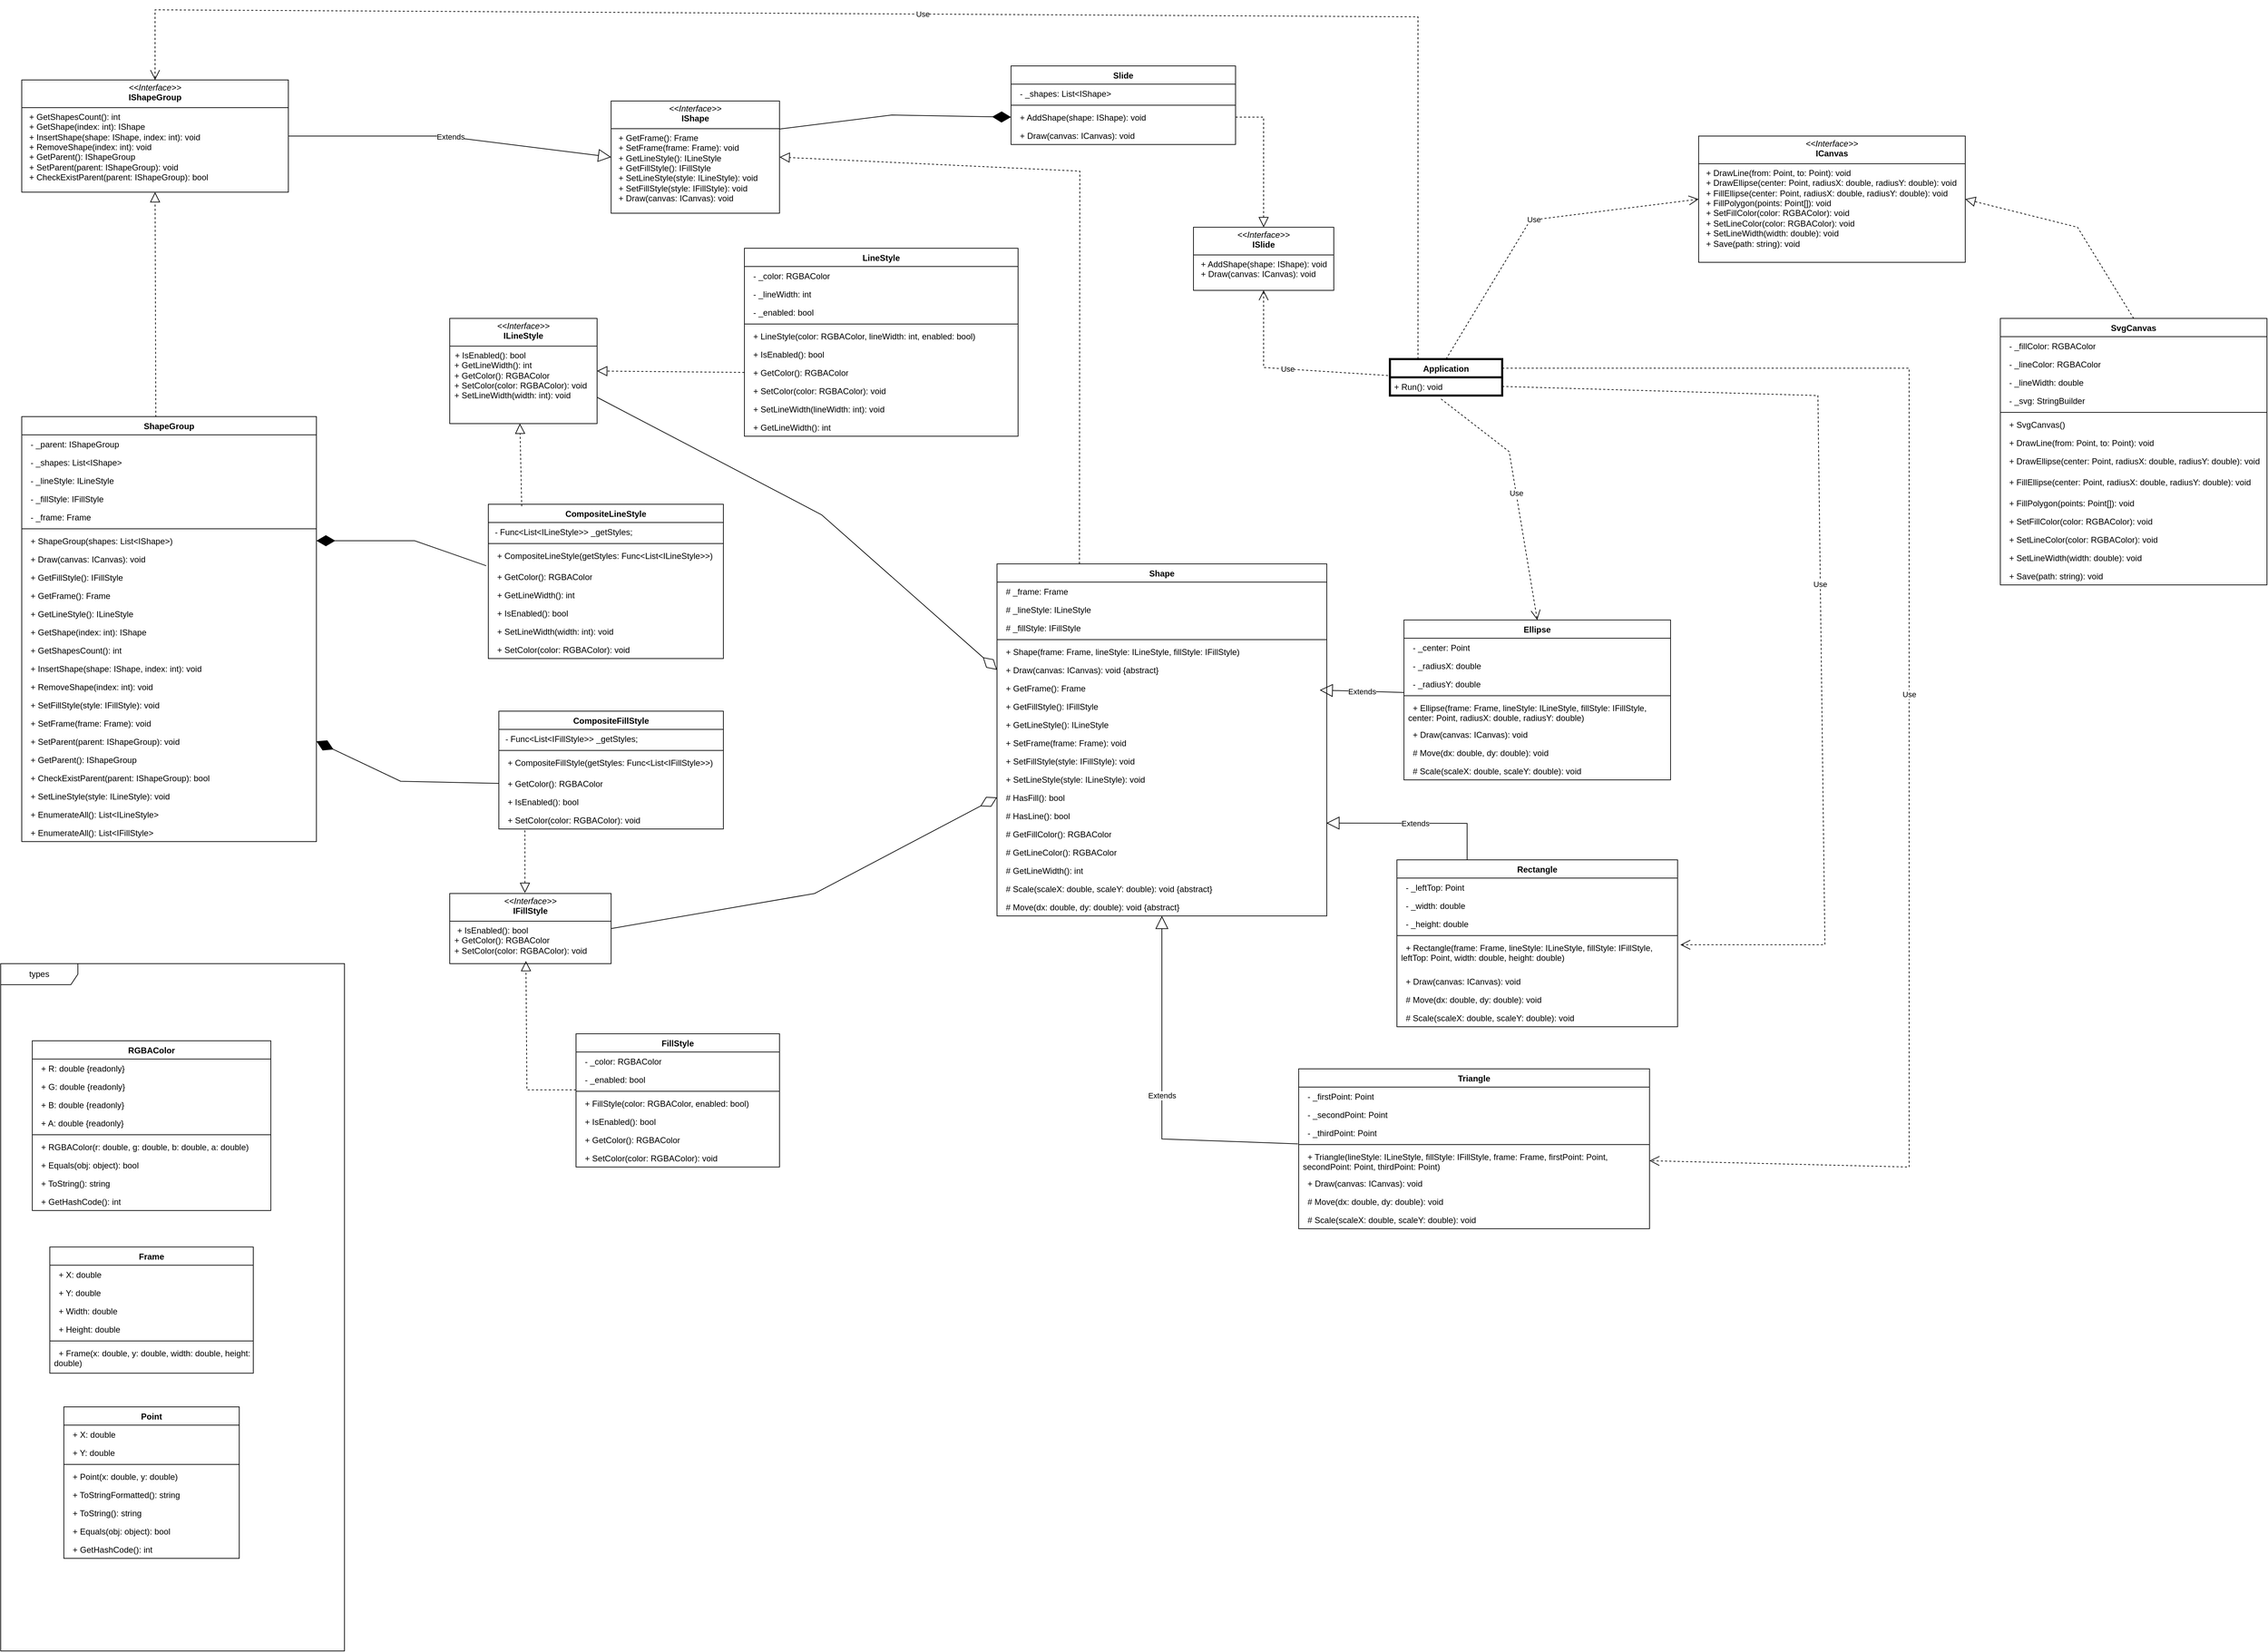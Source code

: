 <mxfile version="26.2.2">
  <diagram name="Страница — 1" id="C25GqkF7mvlqWP-c3PJd">
    <mxGraphModel dx="7589" dy="4339" grid="1" gridSize="10" guides="1" tooltips="1" connect="1" arrows="1" fold="1" page="1" pageScale="1" pageWidth="827" pageHeight="1169" math="0" shadow="0">
      <root>
        <mxCell id="0" />
        <mxCell id="1" parent="0" />
        <mxCell id="BDG3c73sUPPIsEFO-9XM-2" value="&lt;p style=&quot;margin:0px;margin-top:4px;text-align:center;&quot;&gt;&lt;i&gt;&amp;lt;&amp;lt;Interface&amp;gt;&amp;gt;&lt;/i&gt;&lt;br&gt;&lt;b&gt;ICanvas&lt;/b&gt;&lt;/p&gt;&lt;hr size=&quot;1&quot; style=&quot;border-style:solid;&quot;&gt;&lt;p style=&quot;margin:0px;margin-left:4px;&quot;&gt;&amp;nbsp; + DrawLine(from: Point, to: Point): void&lt;br style=&quot;padding: 0px; margin: 0px;&quot;&gt;&amp;nbsp; + DrawEllipse(center: Point, radiusX: double, radiusY: double): void&lt;br style=&quot;padding: 0px; margin: 0px;&quot;&gt;&amp;nbsp; + FillEllipse(center: Point, radiusX: double, radiusY: double): void&lt;br style=&quot;padding: 0px; margin: 0px;&quot;&gt;&amp;nbsp; + FillPolygon(points: Point[]): void&lt;br style=&quot;padding: 0px; margin: 0px;&quot;&gt;&amp;nbsp; + SetFillColor(color: RGBAColor): void&lt;br style=&quot;padding: 0px; margin: 0px;&quot;&gt;&amp;nbsp; + SetLineColor(color: RGBAColor): void&lt;br style=&quot;padding: 0px; margin: 0px;&quot;&gt;&amp;nbsp; + SetLineWidth(width: double): void&lt;br style=&quot;padding: 0px; margin: 0px;&quot;&gt;&amp;nbsp; + Save(path: string): void&lt;br style=&quot;padding: 0px; margin: 0px;&quot;&gt;&lt;/p&gt;" style="verticalAlign=top;align=left;overflow=fill;html=1;whiteSpace=wrap;" vertex="1" parent="1">
          <mxGeometry x="1430" y="-190" width="380" height="180" as="geometry" />
        </mxCell>
        <mxCell id="BDG3c73sUPPIsEFO-9XM-3" value="SvgCanvas" style="swimlane;fontStyle=1;align=center;verticalAlign=top;childLayout=stackLayout;horizontal=1;startSize=26;horizontalStack=0;resizeParent=1;resizeParentMax=0;resizeLast=0;collapsible=1;marginBottom=0;whiteSpace=wrap;html=1;" vertex="1" parent="1">
          <mxGeometry x="1860" y="70" width="380" height="380" as="geometry" />
        </mxCell>
        <mxCell id="BDG3c73sUPPIsEFO-9XM-4" value="&amp;nbsp; - _fillColor: RGBAColor" style="text;strokeColor=none;fillColor=none;align=left;verticalAlign=top;spacingLeft=4;spacingRight=4;overflow=hidden;rotatable=0;points=[[0,0.5],[1,0.5]];portConstraint=eastwest;whiteSpace=wrap;html=1;" vertex="1" parent="BDG3c73sUPPIsEFO-9XM-3">
          <mxGeometry y="26" width="380" height="26" as="geometry" />
        </mxCell>
        <mxCell id="BDG3c73sUPPIsEFO-9XM-10" value="&amp;nbsp; - _lineColor: RGBAColor" style="text;strokeColor=none;fillColor=none;align=left;verticalAlign=top;spacingLeft=4;spacingRight=4;overflow=hidden;rotatable=0;points=[[0,0.5],[1,0.5]];portConstraint=eastwest;whiteSpace=wrap;html=1;" vertex="1" parent="BDG3c73sUPPIsEFO-9XM-3">
          <mxGeometry y="52" width="380" height="26" as="geometry" />
        </mxCell>
        <mxCell id="BDG3c73sUPPIsEFO-9XM-9" value="&amp;nbsp; - _lineWidth: double" style="text;strokeColor=none;fillColor=none;align=left;verticalAlign=top;spacingLeft=4;spacingRight=4;overflow=hidden;rotatable=0;points=[[0,0.5],[1,0.5]];portConstraint=eastwest;whiteSpace=wrap;html=1;" vertex="1" parent="BDG3c73sUPPIsEFO-9XM-3">
          <mxGeometry y="78" width="380" height="26" as="geometry" />
        </mxCell>
        <mxCell id="BDG3c73sUPPIsEFO-9XM-8" value="&amp;nbsp; - _svg: StringBuilder" style="text;strokeColor=none;fillColor=none;align=left;verticalAlign=top;spacingLeft=4;spacingRight=4;overflow=hidden;rotatable=0;points=[[0,0.5],[1,0.5]];portConstraint=eastwest;whiteSpace=wrap;html=1;" vertex="1" parent="BDG3c73sUPPIsEFO-9XM-3">
          <mxGeometry y="104" width="380" height="26" as="geometry" />
        </mxCell>
        <mxCell id="BDG3c73sUPPIsEFO-9XM-5" value="" style="line;strokeWidth=1;fillColor=none;align=left;verticalAlign=middle;spacingTop=-1;spacingLeft=3;spacingRight=3;rotatable=0;labelPosition=right;points=[];portConstraint=eastwest;strokeColor=inherit;" vertex="1" parent="BDG3c73sUPPIsEFO-9XM-3">
          <mxGeometry y="130" width="380" height="8" as="geometry" />
        </mxCell>
        <mxCell id="BDG3c73sUPPIsEFO-9XM-6" value="&amp;nbsp; + SvgCanvas()" style="text;strokeColor=none;fillColor=none;align=left;verticalAlign=top;spacingLeft=4;spacingRight=4;overflow=hidden;rotatable=0;points=[[0,0.5],[1,0.5]];portConstraint=eastwest;whiteSpace=wrap;html=1;" vertex="1" parent="BDG3c73sUPPIsEFO-9XM-3">
          <mxGeometry y="138" width="380" height="26" as="geometry" />
        </mxCell>
        <mxCell id="BDG3c73sUPPIsEFO-9XM-18" value="&amp;nbsp; + DrawLine(from: Point, to: Point): void" style="text;strokeColor=none;fillColor=none;align=left;verticalAlign=top;spacingLeft=4;spacingRight=4;overflow=hidden;rotatable=0;points=[[0,0.5],[1,0.5]];portConstraint=eastwest;whiteSpace=wrap;html=1;" vertex="1" parent="BDG3c73sUPPIsEFO-9XM-3">
          <mxGeometry y="164" width="380" height="26" as="geometry" />
        </mxCell>
        <mxCell id="BDG3c73sUPPIsEFO-9XM-17" value="&amp;nbsp; + DrawEllipse(center: Point, radiusX: double, radiusY: double): void" style="text;strokeColor=none;fillColor=none;align=left;verticalAlign=top;spacingLeft=4;spacingRight=4;overflow=hidden;rotatable=0;points=[[0,0.5],[1,0.5]];portConstraint=eastwest;whiteSpace=wrap;html=1;" vertex="1" parent="BDG3c73sUPPIsEFO-9XM-3">
          <mxGeometry y="190" width="380" height="30" as="geometry" />
        </mxCell>
        <mxCell id="BDG3c73sUPPIsEFO-9XM-16" value="&amp;nbsp; + FillEllipse(center: Point, radiusX: double, radiusY: double): void" style="text;strokeColor=none;fillColor=none;align=left;verticalAlign=top;spacingLeft=4;spacingRight=4;overflow=hidden;rotatable=0;points=[[0,0.5],[1,0.5]];portConstraint=eastwest;whiteSpace=wrap;html=1;" vertex="1" parent="BDG3c73sUPPIsEFO-9XM-3">
          <mxGeometry y="220" width="380" height="30" as="geometry" />
        </mxCell>
        <mxCell id="BDG3c73sUPPIsEFO-9XM-15" value="&amp;nbsp; + FillPolygon(points: Point[]): void" style="text;strokeColor=none;fillColor=none;align=left;verticalAlign=top;spacingLeft=4;spacingRight=4;overflow=hidden;rotatable=0;points=[[0,0.5],[1,0.5]];portConstraint=eastwest;whiteSpace=wrap;html=1;" vertex="1" parent="BDG3c73sUPPIsEFO-9XM-3">
          <mxGeometry y="250" width="380" height="26" as="geometry" />
        </mxCell>
        <mxCell id="BDG3c73sUPPIsEFO-9XM-14" value="&amp;nbsp; + SetFillColor(color: RGBAColor): void" style="text;strokeColor=none;fillColor=none;align=left;verticalAlign=top;spacingLeft=4;spacingRight=4;overflow=hidden;rotatable=0;points=[[0,0.5],[1,0.5]];portConstraint=eastwest;whiteSpace=wrap;html=1;" vertex="1" parent="BDG3c73sUPPIsEFO-9XM-3">
          <mxGeometry y="276" width="380" height="26" as="geometry" />
        </mxCell>
        <mxCell id="BDG3c73sUPPIsEFO-9XM-13" value="&amp;nbsp; + SetLineColor(color: RGBAColor): void" style="text;strokeColor=none;fillColor=none;align=left;verticalAlign=top;spacingLeft=4;spacingRight=4;overflow=hidden;rotatable=0;points=[[0,0.5],[1,0.5]];portConstraint=eastwest;whiteSpace=wrap;html=1;" vertex="1" parent="BDG3c73sUPPIsEFO-9XM-3">
          <mxGeometry y="302" width="380" height="26" as="geometry" />
        </mxCell>
        <mxCell id="BDG3c73sUPPIsEFO-9XM-12" value="&amp;nbsp; + SetLineWidth(width: double): void" style="text;strokeColor=none;fillColor=none;align=left;verticalAlign=top;spacingLeft=4;spacingRight=4;overflow=hidden;rotatable=0;points=[[0,0.5],[1,0.5]];portConstraint=eastwest;whiteSpace=wrap;html=1;" vertex="1" parent="BDG3c73sUPPIsEFO-9XM-3">
          <mxGeometry y="328" width="380" height="26" as="geometry" />
        </mxCell>
        <mxCell id="BDG3c73sUPPIsEFO-9XM-11" value="&amp;nbsp; + Save(path: string): void" style="text;strokeColor=none;fillColor=none;align=left;verticalAlign=top;spacingLeft=4;spacingRight=4;overflow=hidden;rotatable=0;points=[[0,0.5],[1,0.5]];portConstraint=eastwest;whiteSpace=wrap;html=1;" vertex="1" parent="BDG3c73sUPPIsEFO-9XM-3">
          <mxGeometry y="354" width="380" height="26" as="geometry" />
        </mxCell>
        <mxCell id="BDG3c73sUPPIsEFO-9XM-20" value="&lt;p style=&quot;margin:0px;margin-top:4px;text-align:center;&quot;&gt;&lt;i&gt;&amp;lt;&amp;lt;Interface&amp;gt;&amp;gt;&lt;/i&gt;&lt;br&gt;&lt;b&gt;IShapeGroup&lt;/b&gt;&lt;/p&gt;&lt;hr size=&quot;1&quot; style=&quot;border-style:solid;&quot;&gt;&lt;p style=&quot;margin:0px;margin-left:4px;&quot;&gt;&amp;nbsp; + GetShapesCount(): int&lt;br style=&quot;padding: 0px; margin: 0px;&quot;&gt;&amp;nbsp; + GetShape(index: int): IShape&lt;br style=&quot;padding: 0px; margin: 0px;&quot;&gt;&amp;nbsp; + InsertShape(shape: IShape, index: int): void&lt;br style=&quot;padding: 0px; margin: 0px;&quot;&gt;&amp;nbsp; + RemoveShape(index: int): void&lt;br style=&quot;padding: 0px; margin: 0px;&quot;&gt;&amp;nbsp; + GetParent(): IShapeGroup&lt;br style=&quot;padding: 0px; margin: 0px;&quot;&gt;&amp;nbsp; + SetParent(parent: IShapeGroup): void&lt;br style=&quot;padding: 0px; margin: 0px;&quot;&gt;&amp;nbsp; + CheckExistParent(parent: IShapeGroup): bool&lt;br&gt;&lt;/p&gt;" style="verticalAlign=top;align=left;overflow=fill;html=1;whiteSpace=wrap;" vertex="1" parent="1">
          <mxGeometry x="-960" y="-270" width="380" height="160" as="geometry" />
        </mxCell>
        <mxCell id="BDG3c73sUPPIsEFO-9XM-21" value="ShapeGroup" style="swimlane;fontStyle=1;align=center;verticalAlign=top;childLayout=stackLayout;horizontal=1;startSize=26;horizontalStack=0;resizeParent=1;resizeParentMax=0;resizeLast=0;collapsible=1;marginBottom=0;whiteSpace=wrap;html=1;" vertex="1" parent="1">
          <mxGeometry x="-960" y="210" width="420" height="606" as="geometry" />
        </mxCell>
        <mxCell id="BDG3c73sUPPIsEFO-9XM-22" value="&amp;nbsp; - _parent: IShapeGroup" style="text;strokeColor=none;fillColor=none;align=left;verticalAlign=top;spacingLeft=4;spacingRight=4;overflow=hidden;rotatable=0;points=[[0,0.5],[1,0.5]];portConstraint=eastwest;whiteSpace=wrap;html=1;" vertex="1" parent="BDG3c73sUPPIsEFO-9XM-21">
          <mxGeometry y="26" width="420" height="26" as="geometry" />
        </mxCell>
        <mxCell id="BDG3c73sUPPIsEFO-9XM-28" value="&amp;nbsp; - _shapes: List&amp;lt;IShape&amp;gt;" style="text;strokeColor=none;fillColor=none;align=left;verticalAlign=top;spacingLeft=4;spacingRight=4;overflow=hidden;rotatable=0;points=[[0,0.5],[1,0.5]];portConstraint=eastwest;whiteSpace=wrap;html=1;" vertex="1" parent="BDG3c73sUPPIsEFO-9XM-21">
          <mxGeometry y="52" width="420" height="26" as="geometry" />
        </mxCell>
        <mxCell id="BDG3c73sUPPIsEFO-9XM-27" value="&amp;nbsp; - _lineStyle: ILineStyle" style="text;strokeColor=none;fillColor=none;align=left;verticalAlign=top;spacingLeft=4;spacingRight=4;overflow=hidden;rotatable=0;points=[[0,0.5],[1,0.5]];portConstraint=eastwest;whiteSpace=wrap;html=1;" vertex="1" parent="BDG3c73sUPPIsEFO-9XM-21">
          <mxGeometry y="78" width="420" height="26" as="geometry" />
        </mxCell>
        <mxCell id="BDG3c73sUPPIsEFO-9XM-26" value="&amp;nbsp; - _fillStyle: IFillStyle" style="text;strokeColor=none;fillColor=none;align=left;verticalAlign=top;spacingLeft=4;spacingRight=4;overflow=hidden;rotatable=0;points=[[0,0.5],[1,0.5]];portConstraint=eastwest;whiteSpace=wrap;html=1;" vertex="1" parent="BDG3c73sUPPIsEFO-9XM-21">
          <mxGeometry y="104" width="420" height="26" as="geometry" />
        </mxCell>
        <mxCell id="BDG3c73sUPPIsEFO-9XM-43" value="&amp;nbsp; - _frame: Frame" style="text;strokeColor=none;fillColor=none;align=left;verticalAlign=top;spacingLeft=4;spacingRight=4;overflow=hidden;rotatable=0;points=[[0,0.5],[1,0.5]];portConstraint=eastwest;whiteSpace=wrap;html=1;" vertex="1" parent="BDG3c73sUPPIsEFO-9XM-21">
          <mxGeometry y="130" width="420" height="26" as="geometry" />
        </mxCell>
        <mxCell id="BDG3c73sUPPIsEFO-9XM-23" value="" style="line;strokeWidth=1;fillColor=none;align=left;verticalAlign=middle;spacingTop=-1;spacingLeft=3;spacingRight=3;rotatable=0;labelPosition=right;points=[];portConstraint=eastwest;strokeColor=inherit;" vertex="1" parent="BDG3c73sUPPIsEFO-9XM-21">
          <mxGeometry y="156" width="420" height="8" as="geometry" />
        </mxCell>
        <mxCell id="BDG3c73sUPPIsEFO-9XM-24" value="&amp;nbsp; + ShapeGroup(shapes: List&amp;lt;IShape&amp;gt;)" style="text;strokeColor=none;fillColor=none;align=left;verticalAlign=top;spacingLeft=4;spacingRight=4;overflow=hidden;rotatable=0;points=[[0,0.5],[1,0.5]];portConstraint=eastwest;whiteSpace=wrap;html=1;" vertex="1" parent="BDG3c73sUPPIsEFO-9XM-21">
          <mxGeometry y="164" width="420" height="26" as="geometry" />
        </mxCell>
        <mxCell id="BDG3c73sUPPIsEFO-9XM-42" value="&amp;nbsp; + Draw(canvas: ICanvas): void" style="text;strokeColor=none;fillColor=none;align=left;verticalAlign=top;spacingLeft=4;spacingRight=4;overflow=hidden;rotatable=0;points=[[0,0.5],[1,0.5]];portConstraint=eastwest;whiteSpace=wrap;html=1;" vertex="1" parent="BDG3c73sUPPIsEFO-9XM-21">
          <mxGeometry y="190" width="420" height="26" as="geometry" />
        </mxCell>
        <mxCell id="BDG3c73sUPPIsEFO-9XM-41" value="&amp;nbsp; + GetFillStyle(): IFillStyle" style="text;strokeColor=none;fillColor=none;align=left;verticalAlign=top;spacingLeft=4;spacingRight=4;overflow=hidden;rotatable=0;points=[[0,0.5],[1,0.5]];portConstraint=eastwest;whiteSpace=wrap;html=1;" vertex="1" parent="BDG3c73sUPPIsEFO-9XM-21">
          <mxGeometry y="216" width="420" height="26" as="geometry" />
        </mxCell>
        <mxCell id="BDG3c73sUPPIsEFO-9XM-40" value="&amp;nbsp; + GetFrame(): Frame" style="text;strokeColor=none;fillColor=none;align=left;verticalAlign=top;spacingLeft=4;spacingRight=4;overflow=hidden;rotatable=0;points=[[0,0.5],[1,0.5]];portConstraint=eastwest;whiteSpace=wrap;html=1;" vertex="1" parent="BDG3c73sUPPIsEFO-9XM-21">
          <mxGeometry y="242" width="420" height="26" as="geometry" />
        </mxCell>
        <mxCell id="BDG3c73sUPPIsEFO-9XM-39" value="&amp;nbsp; + GetLineStyle(): ILineStyle" style="text;strokeColor=none;fillColor=none;align=left;verticalAlign=top;spacingLeft=4;spacingRight=4;overflow=hidden;rotatable=0;points=[[0,0.5],[1,0.5]];portConstraint=eastwest;whiteSpace=wrap;html=1;" vertex="1" parent="BDG3c73sUPPIsEFO-9XM-21">
          <mxGeometry y="268" width="420" height="26" as="geometry" />
        </mxCell>
        <mxCell id="BDG3c73sUPPIsEFO-9XM-38" value="&amp;nbsp; + GetShape(index: int): IShape" style="text;strokeColor=none;fillColor=none;align=left;verticalAlign=top;spacingLeft=4;spacingRight=4;overflow=hidden;rotatable=0;points=[[0,0.5],[1,0.5]];portConstraint=eastwest;whiteSpace=wrap;html=1;" vertex="1" parent="BDG3c73sUPPIsEFO-9XM-21">
          <mxGeometry y="294" width="420" height="26" as="geometry" />
        </mxCell>
        <mxCell id="BDG3c73sUPPIsEFO-9XM-37" value="&amp;nbsp; + GetShapesCount(): int" style="text;strokeColor=none;fillColor=none;align=left;verticalAlign=top;spacingLeft=4;spacingRight=4;overflow=hidden;rotatable=0;points=[[0,0.5],[1,0.5]];portConstraint=eastwest;whiteSpace=wrap;html=1;" vertex="1" parent="BDG3c73sUPPIsEFO-9XM-21">
          <mxGeometry y="320" width="420" height="26" as="geometry" />
        </mxCell>
        <mxCell id="BDG3c73sUPPIsEFO-9XM-36" value="&amp;nbsp; + InsertShape(shape: IShape, index: int): void" style="text;strokeColor=none;fillColor=none;align=left;verticalAlign=top;spacingLeft=4;spacingRight=4;overflow=hidden;rotatable=0;points=[[0,0.5],[1,0.5]];portConstraint=eastwest;whiteSpace=wrap;html=1;" vertex="1" parent="BDG3c73sUPPIsEFO-9XM-21">
          <mxGeometry y="346" width="420" height="26" as="geometry" />
        </mxCell>
        <mxCell id="BDG3c73sUPPIsEFO-9XM-35" value="&amp;nbsp; + RemoveShape(index: int): void" style="text;strokeColor=none;fillColor=none;align=left;verticalAlign=top;spacingLeft=4;spacingRight=4;overflow=hidden;rotatable=0;points=[[0,0.5],[1,0.5]];portConstraint=eastwest;whiteSpace=wrap;html=1;" vertex="1" parent="BDG3c73sUPPIsEFO-9XM-21">
          <mxGeometry y="372" width="420" height="26" as="geometry" />
        </mxCell>
        <mxCell id="BDG3c73sUPPIsEFO-9XM-34" value="&amp;nbsp; + SetFillStyle(style: IFillStyle): void" style="text;strokeColor=none;fillColor=none;align=left;verticalAlign=top;spacingLeft=4;spacingRight=4;overflow=hidden;rotatable=0;points=[[0,0.5],[1,0.5]];portConstraint=eastwest;whiteSpace=wrap;html=1;" vertex="1" parent="BDG3c73sUPPIsEFO-9XM-21">
          <mxGeometry y="398" width="420" height="26" as="geometry" />
        </mxCell>
        <mxCell id="BDG3c73sUPPIsEFO-9XM-33" value="&amp;nbsp; + SetFrame(frame: Frame): void" style="text;strokeColor=none;fillColor=none;align=left;verticalAlign=top;spacingLeft=4;spacingRight=4;overflow=hidden;rotatable=0;points=[[0,0.5],[1,0.5]];portConstraint=eastwest;whiteSpace=wrap;html=1;" vertex="1" parent="BDG3c73sUPPIsEFO-9XM-21">
          <mxGeometry y="424" width="420" height="26" as="geometry" />
        </mxCell>
        <mxCell id="BDG3c73sUPPIsEFO-9XM-32" value="&amp;nbsp; + SetParent(parent: IShapeGroup): void" style="text;strokeColor=none;fillColor=none;align=left;verticalAlign=top;spacingLeft=4;spacingRight=4;overflow=hidden;rotatable=0;points=[[0,0.5],[1,0.5]];portConstraint=eastwest;whiteSpace=wrap;html=1;" vertex="1" parent="BDG3c73sUPPIsEFO-9XM-21">
          <mxGeometry y="450" width="420" height="26" as="geometry" />
        </mxCell>
        <mxCell id="BDG3c73sUPPIsEFO-9XM-31" value="&amp;nbsp; + GetParent(): IShapeGroup" style="text;strokeColor=none;fillColor=none;align=left;verticalAlign=top;spacingLeft=4;spacingRight=4;overflow=hidden;rotatable=0;points=[[0,0.5],[1,0.5]];portConstraint=eastwest;whiteSpace=wrap;html=1;" vertex="1" parent="BDG3c73sUPPIsEFO-9XM-21">
          <mxGeometry y="476" width="420" height="26" as="geometry" />
        </mxCell>
        <mxCell id="BDG3c73sUPPIsEFO-9XM-30" value="&amp;nbsp; + CheckExistParent(parent: IShapeGroup): bool" style="text;strokeColor=none;fillColor=none;align=left;verticalAlign=top;spacingLeft=4;spacingRight=4;overflow=hidden;rotatable=0;points=[[0,0.5],[1,0.5]];portConstraint=eastwest;whiteSpace=wrap;html=1;" vertex="1" parent="BDG3c73sUPPIsEFO-9XM-21">
          <mxGeometry y="502" width="420" height="26" as="geometry" />
        </mxCell>
        <mxCell id="BDG3c73sUPPIsEFO-9XM-29" value="&amp;nbsp; + SetLineStyle(style: ILineStyle): void" style="text;strokeColor=none;fillColor=none;align=left;verticalAlign=top;spacingLeft=4;spacingRight=4;overflow=hidden;rotatable=0;points=[[0,0.5],[1,0.5]];portConstraint=eastwest;whiteSpace=wrap;html=1;" vertex="1" parent="BDG3c73sUPPIsEFO-9XM-21">
          <mxGeometry y="528" width="420" height="26" as="geometry" />
        </mxCell>
        <mxCell id="BDG3c73sUPPIsEFO-9XM-45" value="&amp;nbsp; + EnumerateAll(): List&amp;lt;ILineStyle&amp;gt;" style="text;strokeColor=none;fillColor=none;align=left;verticalAlign=top;spacingLeft=4;spacingRight=4;overflow=hidden;rotatable=0;points=[[0,0.5],[1,0.5]];portConstraint=eastwest;whiteSpace=wrap;html=1;" vertex="1" parent="BDG3c73sUPPIsEFO-9XM-21">
          <mxGeometry y="554" width="420" height="26" as="geometry" />
        </mxCell>
        <mxCell id="BDG3c73sUPPIsEFO-9XM-44" value="&amp;nbsp; + EnumerateAll(): List&amp;lt;IFillStyle&amp;gt;" style="text;strokeColor=none;fillColor=none;align=left;verticalAlign=top;spacingLeft=4;spacingRight=4;overflow=hidden;rotatable=0;points=[[0,0.5],[1,0.5]];portConstraint=eastwest;whiteSpace=wrap;html=1;" vertex="1" parent="BDG3c73sUPPIsEFO-9XM-21">
          <mxGeometry y="580" width="420" height="26" as="geometry" />
        </mxCell>
        <mxCell id="BDG3c73sUPPIsEFO-9XM-46" value="Ellipse" style="swimlane;fontStyle=1;align=center;verticalAlign=top;childLayout=stackLayout;horizontal=1;startSize=26;horizontalStack=0;resizeParent=1;resizeParentMax=0;resizeLast=0;collapsible=1;marginBottom=0;whiteSpace=wrap;html=1;" vertex="1" parent="1">
          <mxGeometry x="1010" y="500" width="380" height="228" as="geometry" />
        </mxCell>
        <mxCell id="BDG3c73sUPPIsEFO-9XM-47" value="&amp;nbsp; - _center: Point" style="text;strokeColor=none;fillColor=none;align=left;verticalAlign=top;spacingLeft=4;spacingRight=4;overflow=hidden;rotatable=0;points=[[0,0.5],[1,0.5]];portConstraint=eastwest;whiteSpace=wrap;html=1;" vertex="1" parent="BDG3c73sUPPIsEFO-9XM-46">
          <mxGeometry y="26" width="380" height="26" as="geometry" />
        </mxCell>
        <mxCell id="BDG3c73sUPPIsEFO-9XM-53" value="&amp;nbsp; - _radiusX: double" style="text;strokeColor=none;fillColor=none;align=left;verticalAlign=top;spacingLeft=4;spacingRight=4;overflow=hidden;rotatable=0;points=[[0,0.5],[1,0.5]];portConstraint=eastwest;whiteSpace=wrap;html=1;" vertex="1" parent="BDG3c73sUPPIsEFO-9XM-46">
          <mxGeometry y="52" width="380" height="26" as="geometry" />
        </mxCell>
        <mxCell id="BDG3c73sUPPIsEFO-9XM-52" value="&amp;nbsp; - _radiusY: double" style="text;strokeColor=none;fillColor=none;align=left;verticalAlign=top;spacingLeft=4;spacingRight=4;overflow=hidden;rotatable=0;points=[[0,0.5],[1,0.5]];portConstraint=eastwest;whiteSpace=wrap;html=1;" vertex="1" parent="BDG3c73sUPPIsEFO-9XM-46">
          <mxGeometry y="78" width="380" height="26" as="geometry" />
        </mxCell>
        <mxCell id="BDG3c73sUPPIsEFO-9XM-48" value="" style="line;strokeWidth=1;fillColor=none;align=left;verticalAlign=middle;spacingTop=-1;spacingLeft=3;spacingRight=3;rotatable=0;labelPosition=right;points=[];portConstraint=eastwest;strokeColor=inherit;" vertex="1" parent="BDG3c73sUPPIsEFO-9XM-46">
          <mxGeometry y="104" width="380" height="8" as="geometry" />
        </mxCell>
        <mxCell id="BDG3c73sUPPIsEFO-9XM-49" value="&amp;nbsp; + Ellipse(frame: Frame, lineStyle: ILineStyle, fillStyle: IFillStyle, center: Point, radiusX: double, radiusY: double)" style="text;strokeColor=none;fillColor=none;align=left;verticalAlign=top;spacingLeft=4;spacingRight=4;overflow=hidden;rotatable=0;points=[[0,0.5],[1,0.5]];portConstraint=eastwest;whiteSpace=wrap;html=1;" vertex="1" parent="BDG3c73sUPPIsEFO-9XM-46">
          <mxGeometry y="112" width="380" height="38" as="geometry" />
        </mxCell>
        <mxCell id="BDG3c73sUPPIsEFO-9XM-55" value="&amp;nbsp; + Draw(canvas: ICanvas): void" style="text;strokeColor=none;fillColor=none;align=left;verticalAlign=top;spacingLeft=4;spacingRight=4;overflow=hidden;rotatable=0;points=[[0,0.5],[1,0.5]];portConstraint=eastwest;whiteSpace=wrap;html=1;" vertex="1" parent="BDG3c73sUPPIsEFO-9XM-46">
          <mxGeometry y="150" width="380" height="26" as="geometry" />
        </mxCell>
        <mxCell id="BDG3c73sUPPIsEFO-9XM-54" value="&amp;nbsp; # Move(dx: double, dy: double): void" style="text;strokeColor=none;fillColor=none;align=left;verticalAlign=top;spacingLeft=4;spacingRight=4;overflow=hidden;rotatable=0;points=[[0,0.5],[1,0.5]];portConstraint=eastwest;whiteSpace=wrap;html=1;" vertex="1" parent="BDG3c73sUPPIsEFO-9XM-46">
          <mxGeometry y="176" width="380" height="26" as="geometry" />
        </mxCell>
        <mxCell id="BDG3c73sUPPIsEFO-9XM-56" value="&amp;nbsp; # Scale(scaleX: double, scaleY: double): void" style="text;strokeColor=none;fillColor=none;align=left;verticalAlign=top;spacingLeft=4;spacingRight=4;overflow=hidden;rotatable=0;points=[[0,0.5],[1,0.5]];portConstraint=eastwest;whiteSpace=wrap;html=1;" vertex="1" parent="BDG3c73sUPPIsEFO-9XM-46">
          <mxGeometry y="202" width="380" height="26" as="geometry" />
        </mxCell>
        <mxCell id="BDG3c73sUPPIsEFO-9XM-57" value="&lt;p style=&quot;margin:0px;margin-top:4px;text-align:center;&quot;&gt;&lt;i&gt;&amp;lt;&amp;lt;Interface&amp;gt;&amp;gt;&lt;/i&gt;&lt;br&gt;&lt;b&gt;IShape&lt;/b&gt;&lt;/p&gt;&lt;hr size=&quot;1&quot; style=&quot;border-style:solid;&quot;&gt;&lt;p style=&quot;margin:0px;margin-left:4px;&quot;&gt;&amp;nbsp; + GetFrame(): Frame&lt;br style=&quot;padding: 0px; margin: 0px;&quot;&gt;&amp;nbsp; + SetFrame(frame: Frame): void&lt;br style=&quot;padding: 0px; margin: 0px;&quot;&gt;&amp;nbsp; + GetLineStyle(): ILineStyle&lt;br style=&quot;padding: 0px; margin: 0px;&quot;&gt;&amp;nbsp; + GetFillStyle(): IFillStyle&lt;br style=&quot;padding: 0px; margin: 0px;&quot;&gt;&amp;nbsp; + SetLineStyle(style: ILineStyle): void&lt;br style=&quot;padding: 0px; margin: 0px;&quot;&gt;&amp;nbsp; + SetFillStyle(style: IFillStyle): void&lt;br style=&quot;padding: 0px; margin: 0px;&quot;&gt;&amp;nbsp; + Draw(canvas: ICanvas): void&lt;br style=&quot;padding: 0px; margin: 0px;&quot;&gt;&lt;br&gt;&lt;/p&gt;" style="verticalAlign=top;align=left;overflow=fill;html=1;whiteSpace=wrap;" vertex="1" parent="1">
          <mxGeometry x="-120" y="-240" width="240" height="160" as="geometry" />
        </mxCell>
        <mxCell id="BDG3c73sUPPIsEFO-9XM-60" value="Rectangle" style="swimlane;fontStyle=1;align=center;verticalAlign=top;childLayout=stackLayout;horizontal=1;startSize=26;horizontalStack=0;resizeParent=1;resizeParentMax=0;resizeLast=0;collapsible=1;marginBottom=0;whiteSpace=wrap;html=1;" vertex="1" parent="1">
          <mxGeometry x="1000" y="842" width="400" height="238" as="geometry" />
        </mxCell>
        <mxCell id="BDG3c73sUPPIsEFO-9XM-61" value="&amp;nbsp; - _leftTop: Point" style="text;strokeColor=none;fillColor=none;align=left;verticalAlign=top;spacingLeft=4;spacingRight=4;overflow=hidden;rotatable=0;points=[[0,0.5],[1,0.5]];portConstraint=eastwest;whiteSpace=wrap;html=1;" vertex="1" parent="BDG3c73sUPPIsEFO-9XM-60">
          <mxGeometry y="26" width="400" height="26" as="geometry" />
        </mxCell>
        <mxCell id="BDG3c73sUPPIsEFO-9XM-66" value="&amp;nbsp; - _width: double" style="text;strokeColor=none;fillColor=none;align=left;verticalAlign=top;spacingLeft=4;spacingRight=4;overflow=hidden;rotatable=0;points=[[0,0.5],[1,0.5]];portConstraint=eastwest;whiteSpace=wrap;html=1;" vertex="1" parent="BDG3c73sUPPIsEFO-9XM-60">
          <mxGeometry y="52" width="400" height="26" as="geometry" />
        </mxCell>
        <mxCell id="BDG3c73sUPPIsEFO-9XM-65" value="&amp;nbsp; - _height: double" style="text;strokeColor=none;fillColor=none;align=left;verticalAlign=top;spacingLeft=4;spacingRight=4;overflow=hidden;rotatable=0;points=[[0,0.5],[1,0.5]];portConstraint=eastwest;whiteSpace=wrap;html=1;" vertex="1" parent="BDG3c73sUPPIsEFO-9XM-60">
          <mxGeometry y="78" width="400" height="26" as="geometry" />
        </mxCell>
        <mxCell id="BDG3c73sUPPIsEFO-9XM-62" value="" style="line;strokeWidth=1;fillColor=none;align=left;verticalAlign=middle;spacingTop=-1;spacingLeft=3;spacingRight=3;rotatable=0;labelPosition=right;points=[];portConstraint=eastwest;strokeColor=inherit;" vertex="1" parent="BDG3c73sUPPIsEFO-9XM-60">
          <mxGeometry y="104" width="400" height="8" as="geometry" />
        </mxCell>
        <mxCell id="BDG3c73sUPPIsEFO-9XM-63" value="&amp;nbsp; + Rectangle(frame: Frame, lineStyle: ILineStyle, fillStyle: IFillStyle, leftTop: Point, width: double, height: double)" style="text;strokeColor=none;fillColor=none;align=left;verticalAlign=top;spacingLeft=4;spacingRight=4;overflow=hidden;rotatable=0;points=[[0,0.5],[1,0.5]];portConstraint=eastwest;whiteSpace=wrap;html=1;" vertex="1" parent="BDG3c73sUPPIsEFO-9XM-60">
          <mxGeometry y="112" width="400" height="48" as="geometry" />
        </mxCell>
        <mxCell id="BDG3c73sUPPIsEFO-9XM-69" value="&amp;nbsp; + Draw(canvas: ICanvas): void" style="text;strokeColor=none;fillColor=none;align=left;verticalAlign=top;spacingLeft=4;spacingRight=4;overflow=hidden;rotatable=0;points=[[0,0.5],[1,0.5]];portConstraint=eastwest;whiteSpace=wrap;html=1;" vertex="1" parent="BDG3c73sUPPIsEFO-9XM-60">
          <mxGeometry y="160" width="400" height="26" as="geometry" />
        </mxCell>
        <mxCell id="BDG3c73sUPPIsEFO-9XM-68" value="&amp;nbsp; # Move(dx: double, dy: double): void" style="text;strokeColor=none;fillColor=none;align=left;verticalAlign=top;spacingLeft=4;spacingRight=4;overflow=hidden;rotatable=0;points=[[0,0.5],[1,0.5]];portConstraint=eastwest;whiteSpace=wrap;html=1;" vertex="1" parent="BDG3c73sUPPIsEFO-9XM-60">
          <mxGeometry y="186" width="400" height="26" as="geometry" />
        </mxCell>
        <mxCell id="BDG3c73sUPPIsEFO-9XM-67" value="&amp;nbsp; # Scale(scaleX: double, scaleY: double): void" style="text;strokeColor=none;fillColor=none;align=left;verticalAlign=top;spacingLeft=4;spacingRight=4;overflow=hidden;rotatable=0;points=[[0,0.5],[1,0.5]];portConstraint=eastwest;whiteSpace=wrap;html=1;" vertex="1" parent="BDG3c73sUPPIsEFO-9XM-60">
          <mxGeometry y="212" width="400" height="26" as="geometry" />
        </mxCell>
        <mxCell id="BDG3c73sUPPIsEFO-9XM-70" value="Shape" style="swimlane;fontStyle=1;align=center;verticalAlign=top;childLayout=stackLayout;horizontal=1;startSize=26;horizontalStack=0;resizeParent=1;resizeParentMax=0;resizeLast=0;collapsible=1;marginBottom=0;whiteSpace=wrap;html=1;" vertex="1" parent="1">
          <mxGeometry x="430" y="420" width="470" height="502" as="geometry" />
        </mxCell>
        <mxCell id="BDG3c73sUPPIsEFO-9XM-71" value="&amp;nbsp; # _frame: Frame" style="text;strokeColor=none;fillColor=none;align=left;verticalAlign=top;spacingLeft=4;spacingRight=4;overflow=hidden;rotatable=0;points=[[0,0.5],[1,0.5]];portConstraint=eastwest;whiteSpace=wrap;html=1;" vertex="1" parent="BDG3c73sUPPIsEFO-9XM-70">
          <mxGeometry y="26" width="470" height="26" as="geometry" />
        </mxCell>
        <mxCell id="BDG3c73sUPPIsEFO-9XM-75" value="&amp;nbsp; # _lineStyle: ILineStyle" style="text;strokeColor=none;fillColor=none;align=left;verticalAlign=top;spacingLeft=4;spacingRight=4;overflow=hidden;rotatable=0;points=[[0,0.5],[1,0.5]];portConstraint=eastwest;whiteSpace=wrap;html=1;" vertex="1" parent="BDG3c73sUPPIsEFO-9XM-70">
          <mxGeometry y="52" width="470" height="26" as="geometry" />
        </mxCell>
        <mxCell id="BDG3c73sUPPIsEFO-9XM-74" value="&amp;nbsp; # _fillStyle: IFillStyle" style="text;strokeColor=none;fillColor=none;align=left;verticalAlign=top;spacingLeft=4;spacingRight=4;overflow=hidden;rotatable=0;points=[[0,0.5],[1,0.5]];portConstraint=eastwest;whiteSpace=wrap;html=1;" vertex="1" parent="BDG3c73sUPPIsEFO-9XM-70">
          <mxGeometry y="78" width="470" height="26" as="geometry" />
        </mxCell>
        <mxCell id="BDG3c73sUPPIsEFO-9XM-72" value="" style="line;strokeWidth=1;fillColor=none;align=left;verticalAlign=middle;spacingTop=-1;spacingLeft=3;spacingRight=3;rotatable=0;labelPosition=right;points=[];portConstraint=eastwest;strokeColor=inherit;" vertex="1" parent="BDG3c73sUPPIsEFO-9XM-70">
          <mxGeometry y="104" width="470" height="8" as="geometry" />
        </mxCell>
        <mxCell id="BDG3c73sUPPIsEFO-9XM-73" value="&amp;nbsp; + Shape(frame: Frame, lineStyle: ILineStyle, fillStyle: IFillStyle)" style="text;strokeColor=none;fillColor=none;align=left;verticalAlign=top;spacingLeft=4;spacingRight=4;overflow=hidden;rotatable=0;points=[[0,0.5],[1,0.5]];portConstraint=eastwest;whiteSpace=wrap;html=1;" vertex="1" parent="BDG3c73sUPPIsEFO-9XM-70">
          <mxGeometry y="112" width="470" height="26" as="geometry" />
        </mxCell>
        <mxCell id="BDG3c73sUPPIsEFO-9XM-89" value="&amp;nbsp; + Draw(canvas: ICanvas): void {abstract}" style="text;strokeColor=none;fillColor=none;align=left;verticalAlign=top;spacingLeft=4;spacingRight=4;overflow=hidden;rotatable=0;points=[[0,0.5],[1,0.5]];portConstraint=eastwest;whiteSpace=wrap;html=1;" vertex="1" parent="BDG3c73sUPPIsEFO-9XM-70">
          <mxGeometry y="138" width="470" height="26" as="geometry" />
        </mxCell>
        <mxCell id="BDG3c73sUPPIsEFO-9XM-88" value="&amp;nbsp; + GetFrame(): Frame" style="text;strokeColor=none;fillColor=none;align=left;verticalAlign=top;spacingLeft=4;spacingRight=4;overflow=hidden;rotatable=0;points=[[0,0.5],[1,0.5]];portConstraint=eastwest;whiteSpace=wrap;html=1;" vertex="1" parent="BDG3c73sUPPIsEFO-9XM-70">
          <mxGeometry y="164" width="470" height="26" as="geometry" />
        </mxCell>
        <mxCell id="BDG3c73sUPPIsEFO-9XM-87" value="&amp;nbsp; + GetFillStyle(): IFillStyle" style="text;strokeColor=none;fillColor=none;align=left;verticalAlign=top;spacingLeft=4;spacingRight=4;overflow=hidden;rotatable=0;points=[[0,0.5],[1,0.5]];portConstraint=eastwest;whiteSpace=wrap;html=1;" vertex="1" parent="BDG3c73sUPPIsEFO-9XM-70">
          <mxGeometry y="190" width="470" height="26" as="geometry" />
        </mxCell>
        <mxCell id="BDG3c73sUPPIsEFO-9XM-86" value="&amp;nbsp; + GetLineStyle(): ILineStyle" style="text;strokeColor=none;fillColor=none;align=left;verticalAlign=top;spacingLeft=4;spacingRight=4;overflow=hidden;rotatable=0;points=[[0,0.5],[1,0.5]];portConstraint=eastwest;whiteSpace=wrap;html=1;" vertex="1" parent="BDG3c73sUPPIsEFO-9XM-70">
          <mxGeometry y="216" width="470" height="26" as="geometry" />
        </mxCell>
        <mxCell id="BDG3c73sUPPIsEFO-9XM-85" value="&amp;nbsp; + SetFrame(frame: Frame): void" style="text;strokeColor=none;fillColor=none;align=left;verticalAlign=top;spacingLeft=4;spacingRight=4;overflow=hidden;rotatable=0;points=[[0,0.5],[1,0.5]];portConstraint=eastwest;whiteSpace=wrap;html=1;" vertex="1" parent="BDG3c73sUPPIsEFO-9XM-70">
          <mxGeometry y="242" width="470" height="26" as="geometry" />
        </mxCell>
        <mxCell id="BDG3c73sUPPIsEFO-9XM-84" value="&amp;nbsp; + SetFillStyle(style: IFillStyle): void" style="text;strokeColor=none;fillColor=none;align=left;verticalAlign=top;spacingLeft=4;spacingRight=4;overflow=hidden;rotatable=0;points=[[0,0.5],[1,0.5]];portConstraint=eastwest;whiteSpace=wrap;html=1;" vertex="1" parent="BDG3c73sUPPIsEFO-9XM-70">
          <mxGeometry y="268" width="470" height="26" as="geometry" />
        </mxCell>
        <mxCell id="BDG3c73sUPPIsEFO-9XM-83" value="&amp;nbsp; + SetLineStyle(style: ILineStyle): void" style="text;strokeColor=none;fillColor=none;align=left;verticalAlign=top;spacingLeft=4;spacingRight=4;overflow=hidden;rotatable=0;points=[[0,0.5],[1,0.5]];portConstraint=eastwest;whiteSpace=wrap;html=1;" vertex="1" parent="BDG3c73sUPPIsEFO-9XM-70">
          <mxGeometry y="294" width="470" height="26" as="geometry" />
        </mxCell>
        <mxCell id="BDG3c73sUPPIsEFO-9XM-82" value="&amp;nbsp; # HasFill(): bool" style="text;strokeColor=none;fillColor=none;align=left;verticalAlign=top;spacingLeft=4;spacingRight=4;overflow=hidden;rotatable=0;points=[[0,0.5],[1,0.5]];portConstraint=eastwest;whiteSpace=wrap;html=1;" vertex="1" parent="BDG3c73sUPPIsEFO-9XM-70">
          <mxGeometry y="320" width="470" height="26" as="geometry" />
        </mxCell>
        <mxCell id="BDG3c73sUPPIsEFO-9XM-81" value="&amp;nbsp; # HasLine(): bool" style="text;strokeColor=none;fillColor=none;align=left;verticalAlign=top;spacingLeft=4;spacingRight=4;overflow=hidden;rotatable=0;points=[[0,0.5],[1,0.5]];portConstraint=eastwest;whiteSpace=wrap;html=1;" vertex="1" parent="BDG3c73sUPPIsEFO-9XM-70">
          <mxGeometry y="346" width="470" height="26" as="geometry" />
        </mxCell>
        <mxCell id="BDG3c73sUPPIsEFO-9XM-80" value="&amp;nbsp; # GetFillColor(): RGBAColor" style="text;strokeColor=none;fillColor=none;align=left;verticalAlign=top;spacingLeft=4;spacingRight=4;overflow=hidden;rotatable=0;points=[[0,0.5],[1,0.5]];portConstraint=eastwest;whiteSpace=wrap;html=1;" vertex="1" parent="BDG3c73sUPPIsEFO-9XM-70">
          <mxGeometry y="372" width="470" height="26" as="geometry" />
        </mxCell>
        <mxCell id="BDG3c73sUPPIsEFO-9XM-79" value="&amp;nbsp; # GetLineColor(): RGBAColor" style="text;strokeColor=none;fillColor=none;align=left;verticalAlign=top;spacingLeft=4;spacingRight=4;overflow=hidden;rotatable=0;points=[[0,0.5],[1,0.5]];portConstraint=eastwest;whiteSpace=wrap;html=1;" vertex="1" parent="BDG3c73sUPPIsEFO-9XM-70">
          <mxGeometry y="398" width="470" height="26" as="geometry" />
        </mxCell>
        <mxCell id="BDG3c73sUPPIsEFO-9XM-78" value="&amp;nbsp; # GetLineWidth(): int" style="text;strokeColor=none;fillColor=none;align=left;verticalAlign=top;spacingLeft=4;spacingRight=4;overflow=hidden;rotatable=0;points=[[0,0.5],[1,0.5]];portConstraint=eastwest;whiteSpace=wrap;html=1;" vertex="1" parent="BDG3c73sUPPIsEFO-9XM-70">
          <mxGeometry y="424" width="470" height="26" as="geometry" />
        </mxCell>
        <mxCell id="BDG3c73sUPPIsEFO-9XM-90" value="&amp;nbsp; # Scale(scaleX: double, scaleY: double): void {abstract}" style="text;strokeColor=none;fillColor=none;align=left;verticalAlign=top;spacingLeft=4;spacingRight=4;overflow=hidden;rotatable=0;points=[[0,0.5],[1,0.5]];portConstraint=eastwest;whiteSpace=wrap;html=1;" vertex="1" parent="BDG3c73sUPPIsEFO-9XM-70">
          <mxGeometry y="450" width="470" height="26" as="geometry" />
        </mxCell>
        <mxCell id="BDG3c73sUPPIsEFO-9XM-92" value="&amp;nbsp; # Move(dx: double, dy: double): void {abstract}" style="text;strokeColor=none;fillColor=none;align=left;verticalAlign=top;spacingLeft=4;spacingRight=4;overflow=hidden;rotatable=0;points=[[0,0.5],[1,0.5]];portConstraint=eastwest;whiteSpace=wrap;html=1;" vertex="1" parent="BDG3c73sUPPIsEFO-9XM-70">
          <mxGeometry y="476" width="470" height="26" as="geometry" />
        </mxCell>
        <mxCell id="BDG3c73sUPPIsEFO-9XM-94" value="Triangle" style="swimlane;fontStyle=1;align=center;verticalAlign=top;childLayout=stackLayout;horizontal=1;startSize=26;horizontalStack=0;resizeParent=1;resizeParentMax=0;resizeLast=0;collapsible=1;marginBottom=0;whiteSpace=wrap;html=1;" vertex="1" parent="1">
          <mxGeometry x="860" y="1140" width="500" height="228" as="geometry" />
        </mxCell>
        <mxCell id="BDG3c73sUPPIsEFO-9XM-95" value="&amp;nbsp; - _firstPoint: Point" style="text;strokeColor=none;fillColor=none;align=left;verticalAlign=top;spacingLeft=4;spacingRight=4;overflow=hidden;rotatable=0;points=[[0,0.5],[1,0.5]];portConstraint=eastwest;whiteSpace=wrap;html=1;" vertex="1" parent="BDG3c73sUPPIsEFO-9XM-94">
          <mxGeometry y="26" width="500" height="26" as="geometry" />
        </mxCell>
        <mxCell id="BDG3c73sUPPIsEFO-9XM-99" value="&amp;nbsp; - _secondPoint: Point" style="text;strokeColor=none;fillColor=none;align=left;verticalAlign=top;spacingLeft=4;spacingRight=4;overflow=hidden;rotatable=0;points=[[0,0.5],[1,0.5]];portConstraint=eastwest;whiteSpace=wrap;html=1;" vertex="1" parent="BDG3c73sUPPIsEFO-9XM-94">
          <mxGeometry y="52" width="500" height="26" as="geometry" />
        </mxCell>
        <mxCell id="BDG3c73sUPPIsEFO-9XM-98" value="&amp;nbsp; - _thirdPoint: Point" style="text;strokeColor=none;fillColor=none;align=left;verticalAlign=top;spacingLeft=4;spacingRight=4;overflow=hidden;rotatable=0;points=[[0,0.5],[1,0.5]];portConstraint=eastwest;whiteSpace=wrap;html=1;" vertex="1" parent="BDG3c73sUPPIsEFO-9XM-94">
          <mxGeometry y="78" width="500" height="26" as="geometry" />
        </mxCell>
        <mxCell id="BDG3c73sUPPIsEFO-9XM-96" value="" style="line;strokeWidth=1;fillColor=none;align=left;verticalAlign=middle;spacingTop=-1;spacingLeft=3;spacingRight=3;rotatable=0;labelPosition=right;points=[];portConstraint=eastwest;strokeColor=inherit;" vertex="1" parent="BDG3c73sUPPIsEFO-9XM-94">
          <mxGeometry y="104" width="500" height="8" as="geometry" />
        </mxCell>
        <mxCell id="BDG3c73sUPPIsEFO-9XM-97" value="&amp;nbsp; + Triangle(lineStyle: ILineStyle, fillStyle: IFillStyle, frame: Frame, firstPoint: Point, secondPoint: Point, thirdPoint: Point)" style="text;strokeColor=none;fillColor=none;align=left;verticalAlign=top;spacingLeft=4;spacingRight=4;overflow=hidden;rotatable=0;points=[[0,0.5],[1,0.5]];portConstraint=eastwest;whiteSpace=wrap;html=1;" vertex="1" parent="BDG3c73sUPPIsEFO-9XM-94">
          <mxGeometry y="112" width="500" height="38" as="geometry" />
        </mxCell>
        <mxCell id="BDG3c73sUPPIsEFO-9XM-102" value="&amp;nbsp; + Draw(canvas: ICanvas): void" style="text;strokeColor=none;fillColor=none;align=left;verticalAlign=top;spacingLeft=4;spacingRight=4;overflow=hidden;rotatable=0;points=[[0,0.5],[1,0.5]];portConstraint=eastwest;whiteSpace=wrap;html=1;" vertex="1" parent="BDG3c73sUPPIsEFO-9XM-94">
          <mxGeometry y="150" width="500" height="26" as="geometry" />
        </mxCell>
        <mxCell id="BDG3c73sUPPIsEFO-9XM-101" value="&amp;nbsp; # Move(dx: double, dy: double): void" style="text;strokeColor=none;fillColor=none;align=left;verticalAlign=top;spacingLeft=4;spacingRight=4;overflow=hidden;rotatable=0;points=[[0,0.5],[1,0.5]];portConstraint=eastwest;whiteSpace=wrap;html=1;" vertex="1" parent="BDG3c73sUPPIsEFO-9XM-94">
          <mxGeometry y="176" width="500" height="26" as="geometry" />
        </mxCell>
        <mxCell id="BDG3c73sUPPIsEFO-9XM-100" value="&amp;nbsp; # Scale(scaleX: double, scaleY: double): void" style="text;strokeColor=none;fillColor=none;align=left;verticalAlign=top;spacingLeft=4;spacingRight=4;overflow=hidden;rotatable=0;points=[[0,0.5],[1,0.5]];portConstraint=eastwest;whiteSpace=wrap;html=1;" vertex="1" parent="BDG3c73sUPPIsEFO-9XM-94">
          <mxGeometry y="202" width="500" height="26" as="geometry" />
        </mxCell>
        <mxCell id="BDG3c73sUPPIsEFO-9XM-103" value="&lt;p style=&quot;margin:0px;margin-top:4px;text-align:center;&quot;&gt;&lt;i&gt;&amp;lt;&amp;lt;Interface&amp;gt;&amp;gt;&lt;/i&gt;&lt;br&gt;&lt;b&gt;ISlide&lt;/b&gt;&lt;/p&gt;&lt;hr size=&quot;1&quot; style=&quot;border-style:solid;&quot;&gt;&lt;p style=&quot;margin:0px;margin-left:4px;&quot;&gt;&amp;nbsp; + AddShape(shape: IShape): void&lt;br style=&quot;padding: 0px; margin: 0px;&quot;&gt;&amp;nbsp; + Draw(canvas: ICanvas): void&lt;/p&gt;" style="verticalAlign=top;align=left;overflow=fill;html=1;whiteSpace=wrap;" vertex="1" parent="1">
          <mxGeometry x="710" y="-60" width="200" height="90" as="geometry" />
        </mxCell>
        <mxCell id="BDG3c73sUPPIsEFO-9XM-105" value="Slide" style="swimlane;fontStyle=1;align=center;verticalAlign=top;childLayout=stackLayout;horizontal=1;startSize=26;horizontalStack=0;resizeParent=1;resizeParentMax=0;resizeLast=0;collapsible=1;marginBottom=0;whiteSpace=wrap;html=1;" vertex="1" parent="1">
          <mxGeometry x="450" y="-290" width="320" height="112" as="geometry" />
        </mxCell>
        <mxCell id="BDG3c73sUPPIsEFO-9XM-106" value="&amp;nbsp; - _shapes: List&amp;lt;IShape&amp;gt;" style="text;strokeColor=none;fillColor=none;align=left;verticalAlign=top;spacingLeft=4;spacingRight=4;overflow=hidden;rotatable=0;points=[[0,0.5],[1,0.5]];portConstraint=eastwest;whiteSpace=wrap;html=1;" vertex="1" parent="BDG3c73sUPPIsEFO-9XM-105">
          <mxGeometry y="26" width="320" height="26" as="geometry" />
        </mxCell>
        <mxCell id="BDG3c73sUPPIsEFO-9XM-107" value="" style="line;strokeWidth=1;fillColor=none;align=left;verticalAlign=middle;spacingTop=-1;spacingLeft=3;spacingRight=3;rotatable=0;labelPosition=right;points=[];portConstraint=eastwest;strokeColor=inherit;" vertex="1" parent="BDG3c73sUPPIsEFO-9XM-105">
          <mxGeometry y="52" width="320" height="8" as="geometry" />
        </mxCell>
        <mxCell id="BDG3c73sUPPIsEFO-9XM-108" value="&amp;nbsp; + AddShape(shape: IShape): void" style="text;strokeColor=none;fillColor=none;align=left;verticalAlign=top;spacingLeft=4;spacingRight=4;overflow=hidden;rotatable=0;points=[[0,0.5],[1,0.5]];portConstraint=eastwest;whiteSpace=wrap;html=1;" vertex="1" parent="BDG3c73sUPPIsEFO-9XM-105">
          <mxGeometry y="60" width="320" height="26" as="geometry" />
        </mxCell>
        <mxCell id="BDG3c73sUPPIsEFO-9XM-110" value="&amp;nbsp; + Draw(canvas: ICanvas): void" style="text;strokeColor=none;fillColor=none;align=left;verticalAlign=top;spacingLeft=4;spacingRight=4;overflow=hidden;rotatable=0;points=[[0,0.5],[1,0.5]];portConstraint=eastwest;whiteSpace=wrap;html=1;" vertex="1" parent="BDG3c73sUPPIsEFO-9XM-105">
          <mxGeometry y="86" width="320" height="26" as="geometry" />
        </mxCell>
        <mxCell id="BDG3c73sUPPIsEFO-9XM-111" value="CompositeFillStyle" style="swimlane;fontStyle=1;align=center;verticalAlign=top;childLayout=stackLayout;horizontal=1;startSize=26;horizontalStack=0;resizeParent=1;resizeParentMax=0;resizeLast=0;collapsible=1;marginBottom=0;whiteSpace=wrap;html=1;" vertex="1" parent="1">
          <mxGeometry x="-280" y="630" width="320" height="168" as="geometry" />
        </mxCell>
        <mxCell id="BDG3c73sUPPIsEFO-9XM-112" value="&amp;nbsp;- Func&amp;lt;List&amp;lt;IFillStyle&amp;gt;&amp;gt; _getStyles;" style="text;strokeColor=none;fillColor=none;align=left;verticalAlign=top;spacingLeft=4;spacingRight=4;overflow=hidden;rotatable=0;points=[[0,0.5],[1,0.5]];portConstraint=eastwest;whiteSpace=wrap;html=1;" vertex="1" parent="BDG3c73sUPPIsEFO-9XM-111">
          <mxGeometry y="26" width="320" height="26" as="geometry" />
        </mxCell>
        <mxCell id="BDG3c73sUPPIsEFO-9XM-113" value="" style="line;strokeWidth=1;fillColor=none;align=left;verticalAlign=middle;spacingTop=-1;spacingLeft=3;spacingRight=3;rotatable=0;labelPosition=right;points=[];portConstraint=eastwest;strokeColor=inherit;" vertex="1" parent="BDG3c73sUPPIsEFO-9XM-111">
          <mxGeometry y="52" width="320" height="8" as="geometry" />
        </mxCell>
        <mxCell id="BDG3c73sUPPIsEFO-9XM-114" value="&amp;nbsp; + CompositeFillStyle(getStyles: Func&amp;lt;List&amp;lt;IFillStyle&amp;gt;&amp;gt;)" style="text;strokeColor=none;fillColor=none;align=left;verticalAlign=top;spacingLeft=4;spacingRight=4;overflow=hidden;rotatable=0;points=[[0,0.5],[1,0.5]];portConstraint=eastwest;whiteSpace=wrap;html=1;" vertex="1" parent="BDG3c73sUPPIsEFO-9XM-111">
          <mxGeometry y="60" width="320" height="30" as="geometry" />
        </mxCell>
        <mxCell id="BDG3c73sUPPIsEFO-9XM-118" value="&amp;nbsp; + GetColor(): RGBAColor" style="text;strokeColor=none;fillColor=none;align=left;verticalAlign=top;spacingLeft=4;spacingRight=4;overflow=hidden;rotatable=0;points=[[0,0.5],[1,0.5]];portConstraint=eastwest;whiteSpace=wrap;html=1;" vertex="1" parent="BDG3c73sUPPIsEFO-9XM-111">
          <mxGeometry y="90" width="320" height="26" as="geometry" />
        </mxCell>
        <mxCell id="BDG3c73sUPPIsEFO-9XM-117" value="&amp;nbsp; + IsEnabled(): bool" style="text;strokeColor=none;fillColor=none;align=left;verticalAlign=top;spacingLeft=4;spacingRight=4;overflow=hidden;rotatable=0;points=[[0,0.5],[1,0.5]];portConstraint=eastwest;whiteSpace=wrap;html=1;" vertex="1" parent="BDG3c73sUPPIsEFO-9XM-111">
          <mxGeometry y="116" width="320" height="26" as="geometry" />
        </mxCell>
        <mxCell id="BDG3c73sUPPIsEFO-9XM-116" value="&amp;nbsp; + SetColor(color: RGBAColor): void" style="text;strokeColor=none;fillColor=none;align=left;verticalAlign=top;spacingLeft=4;spacingRight=4;overflow=hidden;rotatable=0;points=[[0,0.5],[1,0.5]];portConstraint=eastwest;whiteSpace=wrap;html=1;" vertex="1" parent="BDG3c73sUPPIsEFO-9XM-111">
          <mxGeometry y="142" width="320" height="26" as="geometry" />
        </mxCell>
        <mxCell id="BDG3c73sUPPIsEFO-9XM-119" value="FillStyle" style="swimlane;fontStyle=1;align=center;verticalAlign=top;childLayout=stackLayout;horizontal=1;startSize=26;horizontalStack=0;resizeParent=1;resizeParentMax=0;resizeLast=0;collapsible=1;marginBottom=0;whiteSpace=wrap;html=1;" vertex="1" parent="1">
          <mxGeometry x="-170" y="1090" width="290" height="190" as="geometry" />
        </mxCell>
        <mxCell id="BDG3c73sUPPIsEFO-9XM-120" value="&amp;nbsp; - _color: RGBAColor" style="text;strokeColor=none;fillColor=none;align=left;verticalAlign=top;spacingLeft=4;spacingRight=4;overflow=hidden;rotatable=0;points=[[0,0.5],[1,0.5]];portConstraint=eastwest;whiteSpace=wrap;html=1;" vertex="1" parent="BDG3c73sUPPIsEFO-9XM-119">
          <mxGeometry y="26" width="290" height="26" as="geometry" />
        </mxCell>
        <mxCell id="BDG3c73sUPPIsEFO-9XM-123" value="&amp;nbsp; - _enabled: bool" style="text;strokeColor=none;fillColor=none;align=left;verticalAlign=top;spacingLeft=4;spacingRight=4;overflow=hidden;rotatable=0;points=[[0,0.5],[1,0.5]];portConstraint=eastwest;whiteSpace=wrap;html=1;" vertex="1" parent="BDG3c73sUPPIsEFO-9XM-119">
          <mxGeometry y="52" width="290" height="26" as="geometry" />
        </mxCell>
        <mxCell id="BDG3c73sUPPIsEFO-9XM-121" value="" style="line;strokeWidth=1;fillColor=none;align=left;verticalAlign=middle;spacingTop=-1;spacingLeft=3;spacingRight=3;rotatable=0;labelPosition=right;points=[];portConstraint=eastwest;strokeColor=inherit;" vertex="1" parent="BDG3c73sUPPIsEFO-9XM-119">
          <mxGeometry y="78" width="290" height="8" as="geometry" />
        </mxCell>
        <mxCell id="BDG3c73sUPPIsEFO-9XM-122" value="&amp;nbsp; + FillStyle(color: RGBAColor, enabled: bool)" style="text;strokeColor=none;fillColor=none;align=left;verticalAlign=top;spacingLeft=4;spacingRight=4;overflow=hidden;rotatable=0;points=[[0,0.5],[1,0.5]];portConstraint=eastwest;whiteSpace=wrap;html=1;" vertex="1" parent="BDG3c73sUPPIsEFO-9XM-119">
          <mxGeometry y="86" width="290" height="26" as="geometry" />
        </mxCell>
        <mxCell id="BDG3c73sUPPIsEFO-9XM-126" value="&amp;nbsp; + IsEnabled(): bool" style="text;strokeColor=none;fillColor=none;align=left;verticalAlign=top;spacingLeft=4;spacingRight=4;overflow=hidden;rotatable=0;points=[[0,0.5],[1,0.5]];portConstraint=eastwest;whiteSpace=wrap;html=1;" vertex="1" parent="BDG3c73sUPPIsEFO-9XM-119">
          <mxGeometry y="112" width="290" height="26" as="geometry" />
        </mxCell>
        <mxCell id="BDG3c73sUPPIsEFO-9XM-125" value="&amp;nbsp; + GetColor(): RGBAColor" style="text;strokeColor=none;fillColor=none;align=left;verticalAlign=top;spacingLeft=4;spacingRight=4;overflow=hidden;rotatable=0;points=[[0,0.5],[1,0.5]];portConstraint=eastwest;whiteSpace=wrap;html=1;" vertex="1" parent="BDG3c73sUPPIsEFO-9XM-119">
          <mxGeometry y="138" width="290" height="26" as="geometry" />
        </mxCell>
        <mxCell id="BDG3c73sUPPIsEFO-9XM-124" value="&amp;nbsp; + SetColor(color: RGBAColor): void" style="text;strokeColor=none;fillColor=none;align=left;verticalAlign=top;spacingLeft=4;spacingRight=4;overflow=hidden;rotatable=0;points=[[0,0.5],[1,0.5]];portConstraint=eastwest;whiteSpace=wrap;html=1;" vertex="1" parent="BDG3c73sUPPIsEFO-9XM-119">
          <mxGeometry y="164" width="290" height="26" as="geometry" />
        </mxCell>
        <mxCell id="BDG3c73sUPPIsEFO-9XM-129" value="&lt;p style=&quot;margin:0px;margin-top:4px;text-align:center;&quot;&gt;&lt;i&gt;&amp;lt;&amp;lt;Interface&amp;gt;&amp;gt;&lt;/i&gt;&lt;br&gt;&lt;b&gt;IFillStyle&lt;/b&gt;&lt;/p&gt;&lt;hr size=&quot;1&quot; style=&quot;border-style:solid;&quot;&gt;&lt;p style=&quot;margin:0px;margin-left:4px;&quot;&gt;&amp;nbsp;&lt;span style=&quot;background-color: transparent; color: light-dark(rgb(0, 0, 0), rgb(255, 255, 255));&quot;&gt;&amp;nbsp;&lt;/span&gt;&lt;span style=&quot;background-color: transparent; color: light-dark(rgb(0, 0, 0), rgb(255, 255, 255));&quot;&gt;+ IsEnabled(): bool&lt;/span&gt;&lt;/p&gt;&amp;nbsp; + GetColor(): RGBAColor&lt;br style=&quot;padding: 0px; margin: 0px;&quot;&gt;&amp;nbsp; + SetColor(color: RGBAColor): void" style="verticalAlign=top;align=left;overflow=fill;html=1;whiteSpace=wrap;" vertex="1" parent="1">
          <mxGeometry x="-350" y="890" width="230" height="100" as="geometry" />
        </mxCell>
        <mxCell id="BDG3c73sUPPIsEFO-9XM-133" value="CompositeLineStyle" style="swimlane;fontStyle=1;align=center;verticalAlign=top;childLayout=stackLayout;horizontal=1;startSize=26;horizontalStack=0;resizeParent=1;resizeParentMax=0;resizeLast=0;collapsible=1;marginBottom=0;whiteSpace=wrap;html=1;" vertex="1" parent="1">
          <mxGeometry x="-295" y="335" width="335" height="220" as="geometry" />
        </mxCell>
        <mxCell id="BDG3c73sUPPIsEFO-9XM-134" value="&amp;nbsp;- Func&amp;lt;List&amp;lt;ILineStyle&amp;gt;&amp;gt; _getStyles;" style="text;strokeColor=none;fillColor=none;align=left;verticalAlign=top;spacingLeft=4;spacingRight=4;overflow=hidden;rotatable=0;points=[[0,0.5],[1,0.5]];portConstraint=eastwest;whiteSpace=wrap;html=1;" vertex="1" parent="BDG3c73sUPPIsEFO-9XM-133">
          <mxGeometry y="26" width="335" height="26" as="geometry" />
        </mxCell>
        <mxCell id="BDG3c73sUPPIsEFO-9XM-135" value="" style="line;strokeWidth=1;fillColor=none;align=left;verticalAlign=middle;spacingTop=-1;spacingLeft=3;spacingRight=3;rotatable=0;labelPosition=right;points=[];portConstraint=eastwest;strokeColor=inherit;" vertex="1" parent="BDG3c73sUPPIsEFO-9XM-133">
          <mxGeometry y="52" width="335" height="8" as="geometry" />
        </mxCell>
        <mxCell id="BDG3c73sUPPIsEFO-9XM-136" value="&amp;nbsp; + CompositeLineStyle(getStyles: Func&amp;lt;List&amp;lt;ILineStyle&amp;gt;&amp;gt;)" style="text;strokeColor=none;fillColor=none;align=left;verticalAlign=top;spacingLeft=4;spacingRight=4;overflow=hidden;rotatable=0;points=[[0,0.5],[1,0.5]];portConstraint=eastwest;whiteSpace=wrap;html=1;" vertex="1" parent="BDG3c73sUPPIsEFO-9XM-133">
          <mxGeometry y="60" width="335" height="30" as="geometry" />
        </mxCell>
        <mxCell id="BDG3c73sUPPIsEFO-9XM-141" value="&amp;nbsp; + GetColor(): RGBAColor" style="text;strokeColor=none;fillColor=none;align=left;verticalAlign=top;spacingLeft=4;spacingRight=4;overflow=hidden;rotatable=0;points=[[0,0.5],[1,0.5]];portConstraint=eastwest;whiteSpace=wrap;html=1;" vertex="1" parent="BDG3c73sUPPIsEFO-9XM-133">
          <mxGeometry y="90" width="335" height="26" as="geometry" />
        </mxCell>
        <mxCell id="BDG3c73sUPPIsEFO-9XM-140" value="&amp;nbsp; + GetLineWidth(): int" style="text;strokeColor=none;fillColor=none;align=left;verticalAlign=top;spacingLeft=4;spacingRight=4;overflow=hidden;rotatable=0;points=[[0,0.5],[1,0.5]];portConstraint=eastwest;whiteSpace=wrap;html=1;" vertex="1" parent="BDG3c73sUPPIsEFO-9XM-133">
          <mxGeometry y="116" width="335" height="26" as="geometry" />
        </mxCell>
        <mxCell id="BDG3c73sUPPIsEFO-9XM-139" value="&amp;nbsp; + IsEnabled(): bool" style="text;strokeColor=none;fillColor=none;align=left;verticalAlign=top;spacingLeft=4;spacingRight=4;overflow=hidden;rotatable=0;points=[[0,0.5],[1,0.5]];portConstraint=eastwest;whiteSpace=wrap;html=1;" vertex="1" parent="BDG3c73sUPPIsEFO-9XM-133">
          <mxGeometry y="142" width="335" height="26" as="geometry" />
        </mxCell>
        <mxCell id="BDG3c73sUPPIsEFO-9XM-138" value="&amp;nbsp; + SetLineWidth(width: int): void" style="text;strokeColor=none;fillColor=none;align=left;verticalAlign=top;spacingLeft=4;spacingRight=4;overflow=hidden;rotatable=0;points=[[0,0.5],[1,0.5]];portConstraint=eastwest;whiteSpace=wrap;html=1;" vertex="1" parent="BDG3c73sUPPIsEFO-9XM-133">
          <mxGeometry y="168" width="335" height="26" as="geometry" />
        </mxCell>
        <mxCell id="BDG3c73sUPPIsEFO-9XM-137" value="&amp;nbsp; + SetColor(color: RGBAColor): void" style="text;strokeColor=none;fillColor=none;align=left;verticalAlign=top;spacingLeft=4;spacingRight=4;overflow=hidden;rotatable=0;points=[[0,0.5],[1,0.5]];portConstraint=eastwest;whiteSpace=wrap;html=1;" vertex="1" parent="BDG3c73sUPPIsEFO-9XM-133">
          <mxGeometry y="194" width="335" height="26" as="geometry" />
        </mxCell>
        <mxCell id="BDG3c73sUPPIsEFO-9XM-143" value="&lt;p style=&quot;margin:0px;margin-top:4px;text-align:center;&quot;&gt;&lt;i&gt;&amp;lt;&amp;lt;Interface&amp;gt;&amp;gt;&lt;/i&gt;&lt;br&gt;&lt;b&gt;ILineStyle&lt;/b&gt;&lt;/p&gt;&lt;hr size=&quot;1&quot; style=&quot;border-style:solid;&quot;&gt;&lt;p style=&quot;margin:0px;margin-left:4px;&quot;&gt;&amp;nbsp;&lt;span style=&quot;background-color: transparent; color: light-dark(rgb(0, 0, 0), rgb(255, 255, 255));&quot;&gt;+ IsEnabled(): bool&lt;/span&gt;&lt;/p&gt;&amp;nbsp; + GetLineWidth(): int&lt;br style=&quot;padding: 0px; margin: 0px;&quot;&gt;&amp;nbsp; + GetColor(): RGBAColor&lt;br style=&quot;padding: 0px; margin: 0px;&quot;&gt;&amp;nbsp; + SetColor(color: RGBAColor): void&lt;br style=&quot;padding: 0px; margin: 0px;&quot;&gt;&amp;nbsp; + SetLineWidth(width: int): void" style="verticalAlign=top;align=left;overflow=fill;html=1;whiteSpace=wrap;" vertex="1" parent="1">
          <mxGeometry x="-350" y="70" width="210" height="150" as="geometry" />
        </mxCell>
        <mxCell id="BDG3c73sUPPIsEFO-9XM-146" value="LineStyle" style="swimlane;fontStyle=1;align=center;verticalAlign=top;childLayout=stackLayout;horizontal=1;startSize=26;horizontalStack=0;resizeParent=1;resizeParentMax=0;resizeLast=0;collapsible=1;marginBottom=0;whiteSpace=wrap;html=1;" vertex="1" parent="1">
          <mxGeometry x="70" y="-30" width="390" height="268" as="geometry" />
        </mxCell>
        <mxCell id="BDG3c73sUPPIsEFO-9XM-147" value="&amp;nbsp; - _color: RGBAColor" style="text;strokeColor=none;fillColor=none;align=left;verticalAlign=top;spacingLeft=4;spacingRight=4;overflow=hidden;rotatable=0;points=[[0,0.5],[1,0.5]];portConstraint=eastwest;whiteSpace=wrap;html=1;" vertex="1" parent="BDG3c73sUPPIsEFO-9XM-146">
          <mxGeometry y="26" width="390" height="26" as="geometry" />
        </mxCell>
        <mxCell id="BDG3c73sUPPIsEFO-9XM-151" value="&amp;nbsp; - _lineWidth: int" style="text;strokeColor=none;fillColor=none;align=left;verticalAlign=top;spacingLeft=4;spacingRight=4;overflow=hidden;rotatable=0;points=[[0,0.5],[1,0.5]];portConstraint=eastwest;whiteSpace=wrap;html=1;" vertex="1" parent="BDG3c73sUPPIsEFO-9XM-146">
          <mxGeometry y="52" width="390" height="26" as="geometry" />
        </mxCell>
        <mxCell id="BDG3c73sUPPIsEFO-9XM-150" value="&amp;nbsp; - _enabled: bool" style="text;strokeColor=none;fillColor=none;align=left;verticalAlign=top;spacingLeft=4;spacingRight=4;overflow=hidden;rotatable=0;points=[[0,0.5],[1,0.5]];portConstraint=eastwest;whiteSpace=wrap;html=1;" vertex="1" parent="BDG3c73sUPPIsEFO-9XM-146">
          <mxGeometry y="78" width="390" height="26" as="geometry" />
        </mxCell>
        <mxCell id="BDG3c73sUPPIsEFO-9XM-148" value="" style="line;strokeWidth=1;fillColor=none;align=left;verticalAlign=middle;spacingTop=-1;spacingLeft=3;spacingRight=3;rotatable=0;labelPosition=right;points=[];portConstraint=eastwest;strokeColor=inherit;" vertex="1" parent="BDG3c73sUPPIsEFO-9XM-146">
          <mxGeometry y="104" width="390" height="8" as="geometry" />
        </mxCell>
        <mxCell id="BDG3c73sUPPIsEFO-9XM-149" value="&amp;nbsp; + LineStyle(color: RGBAColor, lineWidth: int, enabled: bool)" style="text;strokeColor=none;fillColor=none;align=left;verticalAlign=top;spacingLeft=4;spacingRight=4;overflow=hidden;rotatable=0;points=[[0,0.5],[1,0.5]];portConstraint=eastwest;whiteSpace=wrap;html=1;" vertex="1" parent="BDG3c73sUPPIsEFO-9XM-146">
          <mxGeometry y="112" width="390" height="26" as="geometry" />
        </mxCell>
        <mxCell id="BDG3c73sUPPIsEFO-9XM-157" value="&amp;nbsp; + IsEnabled(): bool" style="text;strokeColor=none;fillColor=none;align=left;verticalAlign=top;spacingLeft=4;spacingRight=4;overflow=hidden;rotatable=0;points=[[0,0.5],[1,0.5]];portConstraint=eastwest;whiteSpace=wrap;html=1;" vertex="1" parent="BDG3c73sUPPIsEFO-9XM-146">
          <mxGeometry y="138" width="390" height="26" as="geometry" />
        </mxCell>
        <mxCell id="BDG3c73sUPPIsEFO-9XM-156" value="&amp;nbsp; + GetColor(): RGBAColor" style="text;strokeColor=none;fillColor=none;align=left;verticalAlign=top;spacingLeft=4;spacingRight=4;overflow=hidden;rotatable=0;points=[[0,0.5],[1,0.5]];portConstraint=eastwest;whiteSpace=wrap;html=1;" vertex="1" parent="BDG3c73sUPPIsEFO-9XM-146">
          <mxGeometry y="164" width="390" height="26" as="geometry" />
        </mxCell>
        <mxCell id="BDG3c73sUPPIsEFO-9XM-155" value="&amp;nbsp; + SetColor(color: RGBAColor): void" style="text;strokeColor=none;fillColor=none;align=left;verticalAlign=top;spacingLeft=4;spacingRight=4;overflow=hidden;rotatable=0;points=[[0,0.5],[1,0.5]];portConstraint=eastwest;whiteSpace=wrap;html=1;" vertex="1" parent="BDG3c73sUPPIsEFO-9XM-146">
          <mxGeometry y="190" width="390" height="26" as="geometry" />
        </mxCell>
        <mxCell id="BDG3c73sUPPIsEFO-9XM-154" value="&amp;nbsp; + SetLineWidth(lineWidth: int): void" style="text;strokeColor=none;fillColor=none;align=left;verticalAlign=top;spacingLeft=4;spacingRight=4;overflow=hidden;rotatable=0;points=[[0,0.5],[1,0.5]];portConstraint=eastwest;whiteSpace=wrap;html=1;" vertex="1" parent="BDG3c73sUPPIsEFO-9XM-146">
          <mxGeometry y="216" width="390" height="26" as="geometry" />
        </mxCell>
        <mxCell id="BDG3c73sUPPIsEFO-9XM-153" value="&amp;nbsp; + GetLineWidth(): int" style="text;strokeColor=none;fillColor=none;align=left;verticalAlign=top;spacingLeft=4;spacingRight=4;overflow=hidden;rotatable=0;points=[[0,0.5],[1,0.5]];portConstraint=eastwest;whiteSpace=wrap;html=1;" vertex="1" parent="BDG3c73sUPPIsEFO-9XM-146">
          <mxGeometry y="242" width="390" height="26" as="geometry" />
        </mxCell>
        <mxCell id="BDG3c73sUPPIsEFO-9XM-159" value="Frame" style="swimlane;fontStyle=1;align=center;verticalAlign=top;childLayout=stackLayout;horizontal=1;startSize=26;horizontalStack=0;resizeParent=1;resizeParentMax=0;resizeLast=0;collapsible=1;marginBottom=0;whiteSpace=wrap;html=1;" vertex="1" parent="1">
          <mxGeometry x="-920" y="1394" width="290" height="180" as="geometry" />
        </mxCell>
        <mxCell id="BDG3c73sUPPIsEFO-9XM-164" value="&amp;nbsp; + X: double" style="text;strokeColor=none;fillColor=none;align=left;verticalAlign=top;spacingLeft=4;spacingRight=4;overflow=hidden;rotatable=0;points=[[0,0.5],[1,0.5]];portConstraint=eastwest;whiteSpace=wrap;html=1;" vertex="1" parent="BDG3c73sUPPIsEFO-9XM-159">
          <mxGeometry y="26" width="290" height="26" as="geometry" />
        </mxCell>
        <mxCell id="BDG3c73sUPPIsEFO-9XM-165" value="&amp;nbsp; + Y: double" style="text;strokeColor=none;fillColor=none;align=left;verticalAlign=top;spacingLeft=4;spacingRight=4;overflow=hidden;rotatable=0;points=[[0,0.5],[1,0.5]];portConstraint=eastwest;whiteSpace=wrap;html=1;" vertex="1" parent="BDG3c73sUPPIsEFO-9XM-159">
          <mxGeometry y="52" width="290" height="26" as="geometry" />
        </mxCell>
        <mxCell id="BDG3c73sUPPIsEFO-9XM-166" value="&amp;nbsp; + Width: double" style="text;strokeColor=none;fillColor=none;align=left;verticalAlign=top;spacingLeft=4;spacingRight=4;overflow=hidden;rotatable=0;points=[[0,0.5],[1,0.5]];portConstraint=eastwest;whiteSpace=wrap;html=1;" vertex="1" parent="BDG3c73sUPPIsEFO-9XM-159">
          <mxGeometry y="78" width="290" height="26" as="geometry" />
        </mxCell>
        <mxCell id="BDG3c73sUPPIsEFO-9XM-160" value="&amp;nbsp; + Height: double" style="text;strokeColor=none;fillColor=none;align=left;verticalAlign=top;spacingLeft=4;spacingRight=4;overflow=hidden;rotatable=0;points=[[0,0.5],[1,0.5]];portConstraint=eastwest;whiteSpace=wrap;html=1;" vertex="1" parent="BDG3c73sUPPIsEFO-9XM-159">
          <mxGeometry y="104" width="290" height="26" as="geometry" />
        </mxCell>
        <mxCell id="BDG3c73sUPPIsEFO-9XM-161" value="" style="line;strokeWidth=1;fillColor=none;align=left;verticalAlign=middle;spacingTop=-1;spacingLeft=3;spacingRight=3;rotatable=0;labelPosition=right;points=[];portConstraint=eastwest;strokeColor=inherit;" vertex="1" parent="BDG3c73sUPPIsEFO-9XM-159">
          <mxGeometry y="130" width="290" height="8" as="geometry" />
        </mxCell>
        <mxCell id="BDG3c73sUPPIsEFO-9XM-162" value="&amp;nbsp; + Frame(x: double, y: double, width: double, height: double)" style="text;strokeColor=none;fillColor=none;align=left;verticalAlign=top;spacingLeft=4;spacingRight=4;overflow=hidden;rotatable=0;points=[[0,0.5],[1,0.5]];portConstraint=eastwest;whiteSpace=wrap;html=1;" vertex="1" parent="BDG3c73sUPPIsEFO-9XM-159">
          <mxGeometry y="138" width="290" height="42" as="geometry" />
        </mxCell>
        <mxCell id="BDG3c73sUPPIsEFO-9XM-168" value="Point" style="swimlane;fontStyle=1;align=center;verticalAlign=top;childLayout=stackLayout;horizontal=1;startSize=26;horizontalStack=0;resizeParent=1;resizeParentMax=0;resizeLast=0;collapsible=1;marginBottom=0;whiteSpace=wrap;html=1;" vertex="1" parent="1">
          <mxGeometry x="-900" y="1622" width="250" height="216" as="geometry" />
        </mxCell>
        <mxCell id="BDG3c73sUPPIsEFO-9XM-169" value="&amp;nbsp; + X: double" style="text;strokeColor=none;fillColor=none;align=left;verticalAlign=top;spacingLeft=4;spacingRight=4;overflow=hidden;rotatable=0;points=[[0,0.5],[1,0.5]];portConstraint=eastwest;whiteSpace=wrap;html=1;" vertex="1" parent="BDG3c73sUPPIsEFO-9XM-168">
          <mxGeometry y="26" width="250" height="26" as="geometry" />
        </mxCell>
        <mxCell id="BDG3c73sUPPIsEFO-9XM-172" value="&amp;nbsp; + Y: double" style="text;strokeColor=none;fillColor=none;align=left;verticalAlign=top;spacingLeft=4;spacingRight=4;overflow=hidden;rotatable=0;points=[[0,0.5],[1,0.5]];portConstraint=eastwest;whiteSpace=wrap;html=1;" vertex="1" parent="BDG3c73sUPPIsEFO-9XM-168">
          <mxGeometry y="52" width="250" height="26" as="geometry" />
        </mxCell>
        <mxCell id="BDG3c73sUPPIsEFO-9XM-170" value="" style="line;strokeWidth=1;fillColor=none;align=left;verticalAlign=middle;spacingTop=-1;spacingLeft=3;spacingRight=3;rotatable=0;labelPosition=right;points=[];portConstraint=eastwest;strokeColor=inherit;" vertex="1" parent="BDG3c73sUPPIsEFO-9XM-168">
          <mxGeometry y="78" width="250" height="8" as="geometry" />
        </mxCell>
        <mxCell id="BDG3c73sUPPIsEFO-9XM-171" value="&amp;nbsp; + Point(x: double, y: double)" style="text;strokeColor=none;fillColor=none;align=left;verticalAlign=top;spacingLeft=4;spacingRight=4;overflow=hidden;rotatable=0;points=[[0,0.5],[1,0.5]];portConstraint=eastwest;whiteSpace=wrap;html=1;" vertex="1" parent="BDG3c73sUPPIsEFO-9XM-168">
          <mxGeometry y="86" width="250" height="26" as="geometry" />
        </mxCell>
        <mxCell id="BDG3c73sUPPIsEFO-9XM-178" value="&amp;nbsp; + ToStringFormatted(): string" style="text;strokeColor=none;fillColor=none;align=left;verticalAlign=top;spacingLeft=4;spacingRight=4;overflow=hidden;rotatable=0;points=[[0,0.5],[1,0.5]];portConstraint=eastwest;whiteSpace=wrap;html=1;" vertex="1" parent="BDG3c73sUPPIsEFO-9XM-168">
          <mxGeometry y="112" width="250" height="26" as="geometry" />
        </mxCell>
        <mxCell id="BDG3c73sUPPIsEFO-9XM-177" value="&amp;nbsp; + ToString(): string" style="text;strokeColor=none;fillColor=none;align=left;verticalAlign=top;spacingLeft=4;spacingRight=4;overflow=hidden;rotatable=0;points=[[0,0.5],[1,0.5]];portConstraint=eastwest;whiteSpace=wrap;html=1;" vertex="1" parent="BDG3c73sUPPIsEFO-9XM-168">
          <mxGeometry y="138" width="250" height="26" as="geometry" />
        </mxCell>
        <mxCell id="BDG3c73sUPPIsEFO-9XM-176" value="&amp;nbsp; + Equals(obj: object): bool" style="text;strokeColor=none;fillColor=none;align=left;verticalAlign=top;spacingLeft=4;spacingRight=4;overflow=hidden;rotatable=0;points=[[0,0.5],[1,0.5]];portConstraint=eastwest;whiteSpace=wrap;html=1;" vertex="1" parent="BDG3c73sUPPIsEFO-9XM-168">
          <mxGeometry y="164" width="250" height="26" as="geometry" />
        </mxCell>
        <mxCell id="BDG3c73sUPPIsEFO-9XM-175" value="&amp;nbsp; + GetHashCode(): int" style="text;strokeColor=none;fillColor=none;align=left;verticalAlign=top;spacingLeft=4;spacingRight=4;overflow=hidden;rotatable=0;points=[[0,0.5],[1,0.5]];portConstraint=eastwest;whiteSpace=wrap;html=1;" vertex="1" parent="BDG3c73sUPPIsEFO-9XM-168">
          <mxGeometry y="190" width="250" height="26" as="geometry" />
        </mxCell>
        <mxCell id="BDG3c73sUPPIsEFO-9XM-180" value="RGBAColor" style="swimlane;fontStyle=1;align=center;verticalAlign=top;childLayout=stackLayout;horizontal=1;startSize=26;horizontalStack=0;resizeParent=1;resizeParentMax=0;resizeLast=0;collapsible=1;marginBottom=0;whiteSpace=wrap;html=1;" vertex="1" parent="1">
          <mxGeometry x="-945" y="1100" width="340" height="242" as="geometry" />
        </mxCell>
        <mxCell id="BDG3c73sUPPIsEFO-9XM-181" value="&amp;nbsp; + R: double {readonly}" style="text;strokeColor=none;fillColor=none;align=left;verticalAlign=top;spacingLeft=4;spacingRight=4;overflow=hidden;rotatable=0;points=[[0,0.5],[1,0.5]];portConstraint=eastwest;whiteSpace=wrap;html=1;" vertex="1" parent="BDG3c73sUPPIsEFO-9XM-180">
          <mxGeometry y="26" width="340" height="26" as="geometry" />
        </mxCell>
        <mxCell id="BDG3c73sUPPIsEFO-9XM-186" value="&amp;nbsp; + G: double {readonly}" style="text;strokeColor=none;fillColor=none;align=left;verticalAlign=top;spacingLeft=4;spacingRight=4;overflow=hidden;rotatable=0;points=[[0,0.5],[1,0.5]];portConstraint=eastwest;whiteSpace=wrap;html=1;" vertex="1" parent="BDG3c73sUPPIsEFO-9XM-180">
          <mxGeometry y="52" width="340" height="26" as="geometry" />
        </mxCell>
        <mxCell id="BDG3c73sUPPIsEFO-9XM-185" value="&amp;nbsp; + B: double {readonly}" style="text;strokeColor=none;fillColor=none;align=left;verticalAlign=top;spacingLeft=4;spacingRight=4;overflow=hidden;rotatable=0;points=[[0,0.5],[1,0.5]];portConstraint=eastwest;whiteSpace=wrap;html=1;" vertex="1" parent="BDG3c73sUPPIsEFO-9XM-180">
          <mxGeometry y="78" width="340" height="26" as="geometry" />
        </mxCell>
        <mxCell id="BDG3c73sUPPIsEFO-9XM-184" value="&amp;nbsp; + A: double {readonly}" style="text;strokeColor=none;fillColor=none;align=left;verticalAlign=top;spacingLeft=4;spacingRight=4;overflow=hidden;rotatable=0;points=[[0,0.5],[1,0.5]];portConstraint=eastwest;whiteSpace=wrap;html=1;" vertex="1" parent="BDG3c73sUPPIsEFO-9XM-180">
          <mxGeometry y="104" width="340" height="26" as="geometry" />
        </mxCell>
        <mxCell id="BDG3c73sUPPIsEFO-9XM-182" value="" style="line;strokeWidth=1;fillColor=none;align=left;verticalAlign=middle;spacingTop=-1;spacingLeft=3;spacingRight=3;rotatable=0;labelPosition=right;points=[];portConstraint=eastwest;strokeColor=inherit;" vertex="1" parent="BDG3c73sUPPIsEFO-9XM-180">
          <mxGeometry y="130" width="340" height="8" as="geometry" />
        </mxCell>
        <mxCell id="BDG3c73sUPPIsEFO-9XM-183" value="&amp;nbsp; + RGBAColor(r: double, g: double, b: double, a: double)" style="text;strokeColor=none;fillColor=none;align=left;verticalAlign=top;spacingLeft=4;spacingRight=4;overflow=hidden;rotatable=0;points=[[0,0.5],[1,0.5]];portConstraint=eastwest;whiteSpace=wrap;html=1;" vertex="1" parent="BDG3c73sUPPIsEFO-9XM-180">
          <mxGeometry y="138" width="340" height="26" as="geometry" />
        </mxCell>
        <mxCell id="BDG3c73sUPPIsEFO-9XM-189" value="&amp;nbsp; + Equals(obj: object): bool" style="text;strokeColor=none;fillColor=none;align=left;verticalAlign=top;spacingLeft=4;spacingRight=4;overflow=hidden;rotatable=0;points=[[0,0.5],[1,0.5]];portConstraint=eastwest;whiteSpace=wrap;html=1;" vertex="1" parent="BDG3c73sUPPIsEFO-9XM-180">
          <mxGeometry y="164" width="340" height="26" as="geometry" />
        </mxCell>
        <mxCell id="BDG3c73sUPPIsEFO-9XM-188" value="&amp;nbsp; + ToString(): string" style="text;strokeColor=none;fillColor=none;align=left;verticalAlign=top;spacingLeft=4;spacingRight=4;overflow=hidden;rotatable=0;points=[[0,0.5],[1,0.5]];portConstraint=eastwest;whiteSpace=wrap;html=1;" vertex="1" parent="BDG3c73sUPPIsEFO-9XM-180">
          <mxGeometry y="190" width="340" height="26" as="geometry" />
        </mxCell>
        <mxCell id="BDG3c73sUPPIsEFO-9XM-187" value="&amp;nbsp; + GetHashCode(): int" style="text;strokeColor=none;fillColor=none;align=left;verticalAlign=top;spacingLeft=4;spacingRight=4;overflow=hidden;rotatable=0;points=[[0,0.5],[1,0.5]];portConstraint=eastwest;whiteSpace=wrap;html=1;" vertex="1" parent="BDG3c73sUPPIsEFO-9XM-180">
          <mxGeometry y="216" width="340" height="26" as="geometry" />
        </mxCell>
        <mxCell id="BDG3c73sUPPIsEFO-9XM-190" value="Application" style="swimlane;fontStyle=1;align=center;verticalAlign=top;childLayout=stackLayout;horizontal=1;startSize=26;horizontalStack=0;resizeParent=1;resizeParentMax=0;resizeLast=0;collapsible=1;marginBottom=0;whiteSpace=wrap;html=1;strokeWidth=3;" vertex="1" parent="1">
          <mxGeometry x="990" y="128" width="160" height="52" as="geometry" />
        </mxCell>
        <mxCell id="BDG3c73sUPPIsEFO-9XM-193" value="+ Run(): void" style="text;strokeColor=none;fillColor=none;align=left;verticalAlign=top;spacingLeft=4;spacingRight=4;overflow=hidden;rotatable=0;points=[[0,0.5],[1,0.5]];portConstraint=eastwest;whiteSpace=wrap;html=1;" vertex="1" parent="BDG3c73sUPPIsEFO-9XM-190">
          <mxGeometry y="26" width="160" height="26" as="geometry" />
        </mxCell>
        <mxCell id="BDG3c73sUPPIsEFO-9XM-194" value="" style="endArrow=block;dashed=1;endFill=0;endSize=12;html=1;rounded=0;entryX=1;entryY=0.5;entryDx=0;entryDy=0;exitX=0.5;exitY=0;exitDx=0;exitDy=0;" edge="1" parent="1" source="BDG3c73sUPPIsEFO-9XM-3" target="BDG3c73sUPPIsEFO-9XM-2">
          <mxGeometry width="160" relative="1" as="geometry">
            <mxPoint x="1570" y="320" as="sourcePoint" />
            <mxPoint x="1730" y="320" as="targetPoint" />
            <Array as="points">
              <mxPoint x="1970" y="-60" />
            </Array>
          </mxGeometry>
        </mxCell>
        <mxCell id="BDG3c73sUPPIsEFO-9XM-196" value="Extends" style="endArrow=block;endSize=16;endFill=0;html=1;rounded=0;exitX=1;exitY=0.5;exitDx=0;exitDy=0;entryX=0;entryY=0.5;entryDx=0;entryDy=0;" edge="1" parent="1" source="BDG3c73sUPPIsEFO-9XM-20" target="BDG3c73sUPPIsEFO-9XM-57">
          <mxGeometry width="160" relative="1" as="geometry">
            <mxPoint x="-710" y="420" as="sourcePoint" />
            <mxPoint x="-550" y="420" as="targetPoint" />
            <Array as="points">
              <mxPoint x="-360" y="-190" />
            </Array>
          </mxGeometry>
        </mxCell>
        <mxCell id="BDG3c73sUPPIsEFO-9XM-197" value="" style="endArrow=block;dashed=1;endFill=0;endSize=12;html=1;rounded=0;entryX=0.5;entryY=1;entryDx=0;entryDy=0;exitX=0.455;exitY=0.001;exitDx=0;exitDy=0;exitPerimeter=0;" edge="1" parent="1" source="BDG3c73sUPPIsEFO-9XM-21" target="BDG3c73sUPPIsEFO-9XM-20">
          <mxGeometry width="160" relative="1" as="geometry">
            <mxPoint x="-710" y="420" as="sourcePoint" />
            <mxPoint x="-550" y="420" as="targetPoint" />
          </mxGeometry>
        </mxCell>
        <mxCell id="BDG3c73sUPPIsEFO-9XM-204" value="" style="endArrow=block;dashed=1;endFill=0;endSize=12;html=1;rounded=0;exitX=0.142;exitY=0.013;exitDx=0;exitDy=0;exitPerimeter=0;" edge="1" parent="1" source="BDG3c73sUPPIsEFO-9XM-133">
          <mxGeometry width="160" relative="1" as="geometry">
            <mxPoint x="-60" y="440" as="sourcePoint" />
            <mxPoint x="-250" y="220" as="targetPoint" />
          </mxGeometry>
        </mxCell>
        <mxCell id="BDG3c73sUPPIsEFO-9XM-205" value="" style="endArrow=block;dashed=1;endFill=0;endSize=12;html=1;rounded=0;entryX=0.466;entryY=-0.008;entryDx=0;entryDy=0;exitX=0.116;exitY=1.07;exitDx=0;exitDy=0;exitPerimeter=0;entryPerimeter=0;" edge="1" parent="1" source="BDG3c73sUPPIsEFO-9XM-116" target="BDG3c73sUPPIsEFO-9XM-129">
          <mxGeometry width="160" relative="1" as="geometry">
            <mxPoint x="240" y="710" as="sourcePoint" />
            <mxPoint x="400" y="712" as="targetPoint" />
          </mxGeometry>
        </mxCell>
        <mxCell id="BDG3c73sUPPIsEFO-9XM-208" value="" style="endArrow=block;dashed=1;endFill=0;endSize=12;html=1;rounded=0;exitX=0;exitY=1.077;exitDx=0;exitDy=0;exitPerimeter=0;entryX=0.472;entryY=0.962;entryDx=0;entryDy=0;entryPerimeter=0;" edge="1" parent="1" source="BDG3c73sUPPIsEFO-9XM-123" target="BDG3c73sUPPIsEFO-9XM-129">
          <mxGeometry width="160" relative="1" as="geometry">
            <mxPoint x="-270" y="1030" as="sourcePoint" />
            <mxPoint x="-110" y="1030" as="targetPoint" />
            <Array as="points">
              <mxPoint x="-240" y="1170" />
            </Array>
          </mxGeometry>
        </mxCell>
        <mxCell id="BDG3c73sUPPIsEFO-9XM-209" value="" style="endArrow=block;dashed=1;endFill=0;endSize=12;html=1;rounded=0;entryX=1;entryY=0.5;entryDx=0;entryDy=0;exitX=0;exitY=0.5;exitDx=0;exitDy=0;" edge="1" parent="1" source="BDG3c73sUPPIsEFO-9XM-156" target="BDG3c73sUPPIsEFO-9XM-143">
          <mxGeometry width="160" relative="1" as="geometry">
            <mxPoint x="-290" y="360" as="sourcePoint" />
            <mxPoint x="-130" y="360" as="targetPoint" />
          </mxGeometry>
        </mxCell>
        <mxCell id="BDG3c73sUPPIsEFO-9XM-210" value="" style="endArrow=diamondThin;endFill=0;endSize=24;html=1;rounded=0;entryX=0;entryY=0.5;entryDx=0;entryDy=0;exitX=1;exitY=0.5;exitDx=0;exitDy=0;" edge="1" parent="1" source="BDG3c73sUPPIsEFO-9XM-129" target="BDG3c73sUPPIsEFO-9XM-82">
          <mxGeometry width="160" relative="1" as="geometry">
            <mxPoint x="100" y="670" as="sourcePoint" />
            <mxPoint x="260" y="670" as="targetPoint" />
            <Array as="points">
              <mxPoint x="170" y="890" />
            </Array>
          </mxGeometry>
        </mxCell>
        <mxCell id="BDG3c73sUPPIsEFO-9XM-211" value="" style="endArrow=diamondThin;endFill=0;endSize=24;html=1;rounded=0;entryX=0;entryY=0.5;entryDx=0;entryDy=0;exitX=1;exitY=0.75;exitDx=0;exitDy=0;" edge="1" parent="1" source="BDG3c73sUPPIsEFO-9XM-143" target="BDG3c73sUPPIsEFO-9XM-89">
          <mxGeometry width="160" relative="1" as="geometry">
            <mxPoint x="-200" y="543.5" as="sourcePoint" />
            <mxPoint x="440" y="346.5" as="targetPoint" />
            <Array as="points">
              <mxPoint x="180" y="350" />
            </Array>
          </mxGeometry>
        </mxCell>
        <mxCell id="BDG3c73sUPPIsEFO-9XM-212" value="" style="endArrow=block;dashed=1;endFill=0;endSize=12;html=1;rounded=0;entryX=1;entryY=0.5;entryDx=0;entryDy=0;exitX=0.25;exitY=0;exitDx=0;exitDy=0;" edge="1" parent="1" source="BDG3c73sUPPIsEFO-9XM-70" target="BDG3c73sUPPIsEFO-9XM-57">
          <mxGeometry width="160" relative="1" as="geometry">
            <mxPoint x="-70" y="110" as="sourcePoint" />
            <mxPoint x="90" y="110" as="targetPoint" />
            <Array as="points">
              <mxPoint x="548" y="-140" />
            </Array>
          </mxGeometry>
        </mxCell>
        <mxCell id="BDG3c73sUPPIsEFO-9XM-213" value="Extends" style="endArrow=block;endSize=16;endFill=0;html=1;rounded=0;exitX=-0.002;exitY=-0.132;exitDx=0;exitDy=0;exitPerimeter=0;" edge="1" parent="1" source="BDG3c73sUPPIsEFO-9XM-97" target="BDG3c73sUPPIsEFO-9XM-92">
          <mxGeometry width="160" relative="1" as="geometry">
            <mxPoint x="250" y="1000" as="sourcePoint" />
            <mxPoint x="410" y="1000" as="targetPoint" />
            <Array as="points">
              <mxPoint x="665" y="1240" />
            </Array>
          </mxGeometry>
        </mxCell>
        <mxCell id="BDG3c73sUPPIsEFO-9XM-214" value="Extends" style="endArrow=block;endSize=16;endFill=0;html=1;rounded=0;exitX=0.25;exitY=0;exitDx=0;exitDy=0;entryX=0.999;entryY=0.907;entryDx=0;entryDy=0;entryPerimeter=0;" edge="1" parent="1" source="BDG3c73sUPPIsEFO-9XM-60" target="BDG3c73sUPPIsEFO-9XM-81">
          <mxGeometry width="160" relative="1" as="geometry">
            <mxPoint x="1110" y="820" as="sourcePoint" />
            <mxPoint x="1270" y="820" as="targetPoint" />
            <Array as="points">
              <mxPoint x="1100" y="790" />
            </Array>
          </mxGeometry>
        </mxCell>
        <mxCell id="BDG3c73sUPPIsEFO-9XM-215" value="Extends" style="endArrow=block;endSize=16;endFill=0;html=1;rounded=0;exitX=0;exitY=0.974;exitDx=0;exitDy=0;exitPerimeter=0;" edge="1" parent="1" source="BDG3c73sUPPIsEFO-9XM-52">
          <mxGeometry width="160" relative="1" as="geometry">
            <mxPoint x="1089" y="1061" as="sourcePoint" />
            <mxPoint x="890" y="600" as="targetPoint" />
          </mxGeometry>
        </mxCell>
        <mxCell id="BDG3c73sUPPIsEFO-9XM-216" value="" style="endArrow=diamondThin;endFill=1;endSize=24;html=1;rounded=0;entryX=0;entryY=0.5;entryDx=0;entryDy=0;exitX=1;exitY=0.25;exitDx=0;exitDy=0;" edge="1" parent="1" source="BDG3c73sUPPIsEFO-9XM-57" target="BDG3c73sUPPIsEFO-9XM-108">
          <mxGeometry width="160" relative="1" as="geometry">
            <mxPoint x="730" y="-120" as="sourcePoint" />
            <mxPoint x="890" y="-120" as="targetPoint" />
            <Array as="points">
              <mxPoint x="280" y="-220" />
            </Array>
          </mxGeometry>
        </mxCell>
        <mxCell id="BDG3c73sUPPIsEFO-9XM-217" value="" style="endArrow=block;dashed=1;endFill=0;endSize=12;html=1;rounded=0;exitX=1;exitY=0.5;exitDx=0;exitDy=0;entryX=0.5;entryY=0;entryDx=0;entryDy=0;" edge="1" parent="1" source="BDG3c73sUPPIsEFO-9XM-108" target="BDG3c73sUPPIsEFO-9XM-103">
          <mxGeometry width="160" relative="1" as="geometry">
            <mxPoint x="790" y="-250" as="sourcePoint" />
            <mxPoint x="950" y="-250" as="targetPoint" />
            <Array as="points">
              <mxPoint x="810" y="-217" />
            </Array>
          </mxGeometry>
        </mxCell>
        <mxCell id="BDG3c73sUPPIsEFO-9XM-223" value="Use" style="endArrow=open;endSize=12;dashed=1;html=1;rounded=0;exitX=-0.017;exitY=-0.098;exitDx=0;exitDy=0;exitPerimeter=0;entryX=0.5;entryY=1;entryDx=0;entryDy=0;" edge="1" parent="1" source="BDG3c73sUPPIsEFO-9XM-193" target="BDG3c73sUPPIsEFO-9XM-103">
          <mxGeometry width="160" relative="1" as="geometry">
            <mxPoint x="800" y="-120" as="sourcePoint" />
            <mxPoint x="960" y="-120" as="targetPoint" />
            <Array as="points">
              <mxPoint x="810" y="140" />
            </Array>
          </mxGeometry>
        </mxCell>
        <mxCell id="BDG3c73sUPPIsEFO-9XM-224" value="Use" style="endArrow=open;endSize=12;dashed=1;html=1;rounded=0;exitX=0.456;exitY=1.189;exitDx=0;exitDy=0;exitPerimeter=0;entryX=0.5;entryY=0;entryDx=0;entryDy=0;" edge="1" parent="1" source="BDG3c73sUPPIsEFO-9XM-193" target="BDG3c73sUPPIsEFO-9XM-46">
          <mxGeometry width="160" relative="1" as="geometry">
            <mxPoint x="997" y="161" as="sourcePoint" />
            <mxPoint x="880" y="290" as="targetPoint" />
            <Array as="points">
              <mxPoint x="1160" y="260" />
            </Array>
          </mxGeometry>
        </mxCell>
        <mxCell id="BDG3c73sUPPIsEFO-9XM-225" value="Use" style="endArrow=open;endSize=12;dashed=1;html=1;rounded=0;exitX=1;exitY=0.5;exitDx=0;exitDy=0;entryX=1.01;entryY=0.189;entryDx=0;entryDy=0;entryPerimeter=0;" edge="1" parent="1" source="BDG3c73sUPPIsEFO-9XM-193" target="BDG3c73sUPPIsEFO-9XM-63">
          <mxGeometry width="160" relative="1" as="geometry">
            <mxPoint x="1073" y="195" as="sourcePoint" />
            <mxPoint x="1170" y="550" as="targetPoint" />
            <Array as="points">
              <mxPoint x="1600" y="180" />
              <mxPoint x="1610" y="963" />
            </Array>
          </mxGeometry>
        </mxCell>
        <mxCell id="BDG3c73sUPPIsEFO-9XM-226" value="Use" style="endArrow=open;endSize=12;dashed=1;html=1;rounded=0;exitX=1;exitY=0.25;exitDx=0;exitDy=0;entryX=1;entryY=0.5;entryDx=0;entryDy=0;" edge="1" parent="1" source="BDG3c73sUPPIsEFO-9XM-190" target="BDG3c73sUPPIsEFO-9XM-97">
          <mxGeometry width="160" relative="1" as="geometry">
            <mxPoint x="1160" y="177" as="sourcePoint" />
            <mxPoint x="1374" y="973" as="targetPoint" />
            <Array as="points">
              <mxPoint x="1730" y="141" />
              <mxPoint x="1730" y="1280" />
            </Array>
          </mxGeometry>
        </mxCell>
        <mxCell id="BDG3c73sUPPIsEFO-9XM-227" value="Use" style="endArrow=open;endSize=12;dashed=1;html=1;rounded=0;exitX=0.5;exitY=0;exitDx=0;exitDy=0;entryX=0;entryY=0.5;entryDx=0;entryDy=0;" edge="1" parent="1" source="BDG3c73sUPPIsEFO-9XM-190" target="BDG3c73sUPPIsEFO-9XM-2">
          <mxGeometry width="160" relative="1" as="geometry">
            <mxPoint x="997" y="161" as="sourcePoint" />
            <mxPoint x="820" y="40" as="targetPoint" />
            <Array as="points">
              <mxPoint x="1190" y="-70" />
            </Array>
          </mxGeometry>
        </mxCell>
        <mxCell id="BDG3c73sUPPIsEFO-9XM-228" value="Use" style="endArrow=open;endSize=12;dashed=1;html=1;rounded=0;exitX=0.25;exitY=0;exitDx=0;exitDy=0;entryX=0.5;entryY=0;entryDx=0;entryDy=0;" edge="1" parent="1" source="BDG3c73sUPPIsEFO-9XM-190" target="BDG3c73sUPPIsEFO-9XM-20">
          <mxGeometry width="160" relative="1" as="geometry">
            <mxPoint x="997" y="161" as="sourcePoint" />
            <mxPoint x="1020" y="-190" as="targetPoint" />
            <Array as="points">
              <mxPoint x="1030" y="-360" />
              <mxPoint x="-770" y="-370" />
            </Array>
          </mxGeometry>
        </mxCell>
        <mxCell id="BDG3c73sUPPIsEFO-9XM-229" value="" style="endArrow=diamondThin;endFill=1;endSize=24;html=1;rounded=0;entryX=1;entryY=0.5;entryDx=0;entryDy=0;exitX=0;exitY=0.5;exitDx=0;exitDy=0;" edge="1" parent="1" source="BDG3c73sUPPIsEFO-9XM-118" target="BDG3c73sUPPIsEFO-9XM-32">
          <mxGeometry width="160" relative="1" as="geometry">
            <mxPoint x="-480" y="560" as="sourcePoint" />
            <mxPoint x="-320" y="560" as="targetPoint" />
            <Array as="points">
              <mxPoint x="-420" y="730" />
            </Array>
          </mxGeometry>
        </mxCell>
        <mxCell id="BDG3c73sUPPIsEFO-9XM-230" value="" style="endArrow=diamondThin;endFill=1;endSize=24;html=1;rounded=0;entryX=1;entryY=0.5;entryDx=0;entryDy=0;exitX=-0.009;exitY=-0.089;exitDx=0;exitDy=0;exitPerimeter=0;" edge="1" parent="1" source="BDG3c73sUPPIsEFO-9XM-141" target="BDG3c73sUPPIsEFO-9XM-24">
          <mxGeometry width="160" relative="1" as="geometry">
            <mxPoint x="-270" y="739" as="sourcePoint" />
            <mxPoint x="-830" y="673" as="targetPoint" />
            <Array as="points">
              <mxPoint x="-400" y="387" />
            </Array>
          </mxGeometry>
        </mxCell>
        <mxCell id="BDG3c73sUPPIsEFO-9XM-231" value="types" style="shape=umlFrame;whiteSpace=wrap;html=1;pointerEvents=0;width=110;height=30;" vertex="1" parent="1">
          <mxGeometry x="-990" y="990" width="490" height="980" as="geometry" />
        </mxCell>
      </root>
    </mxGraphModel>
  </diagram>
</mxfile>
